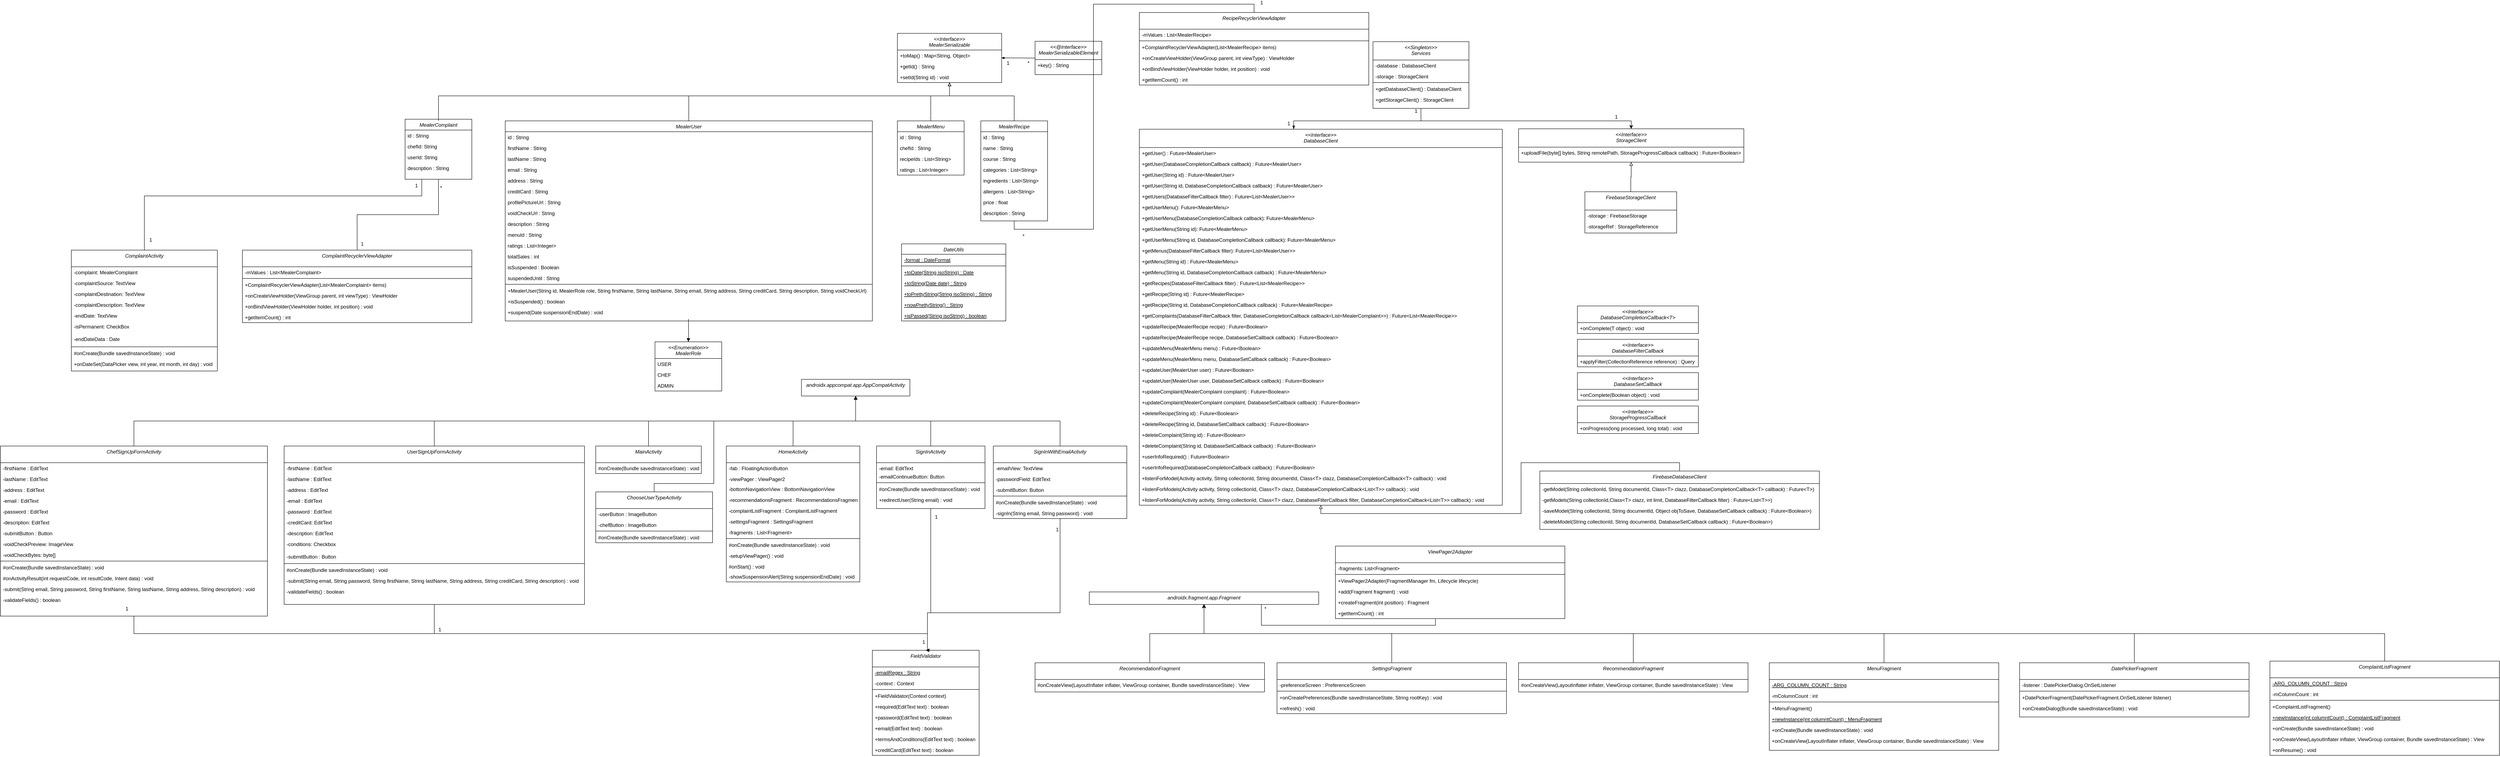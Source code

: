 <mxfile version="20.5.1" type="device"><diagram id="C5RBs43oDa-KdzZeNtuy" name="Page-1"><mxGraphModel dx="4058" dy="2029" grid="1" gridSize="10" guides="1" tooltips="1" connect="1" arrows="1" fold="1" page="1" pageScale="1" pageWidth="827" pageHeight="1169" math="0" shadow="0"><root><mxCell id="WIyWlLk6GJQsqaUBKTNV-0"/><mxCell id="WIyWlLk6GJQsqaUBKTNV-1" parent="WIyWlLk6GJQsqaUBKTNV-0"/><mxCell id="5zP33pu00t5zR9UfVdgJ-43" style="edgeStyle=orthogonalEdgeStyle;rounded=0;orthogonalLoop=1;jettySize=auto;html=1;exitX=0.5;exitY=0;exitDx=0;exitDy=0;entryX=0.5;entryY=1;entryDx=0;entryDy=0;endArrow=block;endFill=0;strokeWidth=1;" parent="WIyWlLk6GJQsqaUBKTNV-1" source="5zP33pu00t5zR9UfVdgJ-0" target="5zP33pu00t5zR9UfVdgJ-36" edge="1"><mxGeometry relative="1" as="geometry"><Array as="points"><mxPoint x="160" y="160"/><mxPoint x="480" y="160"/></Array></mxGeometry></mxCell><mxCell id="5zP33pu00t5zR9UfVdgJ-86" style="edgeStyle=orthogonalEdgeStyle;rounded=0;orthogonalLoop=1;jettySize=auto;html=1;exitX=0.499;exitY=1.12;exitDx=0;exitDy=0;entryX=0.5;entryY=0;entryDx=0;entryDy=0;strokeWidth=1;startArrow=none;startFill=0;endArrow=block;endFill=1;exitPerimeter=0;" parent="WIyWlLk6GJQsqaUBKTNV-1" target="5zP33pu00t5zR9UfVdgJ-75" edge="1"><mxGeometry relative="1" as="geometry"><mxPoint x="-190.88" y="695.12" as="sourcePoint"/></mxGeometry></mxCell><mxCell id="5zP33pu00t5zR9UfVdgJ-0" value="MealerUser" style="swimlane;fontStyle=2;align=center;verticalAlign=top;childLayout=stackLayout;horizontal=1;startSize=26;horizontalStack=0;resizeParent=1;resizeLast=0;collapsible=1;marginBottom=0;rounded=0;shadow=0;strokeWidth=1;" parent="WIyWlLk6GJQsqaUBKTNV-1" vertex="1"><mxGeometry x="-630" y="220" width="880" height="480" as="geometry"><mxRectangle x="230" y="140" width="160" height="26" as="alternateBounds"/></mxGeometry></mxCell><mxCell id="5zP33pu00t5zR9UfVdgJ-90" value="id : String" style="text;align=left;verticalAlign=top;spacingLeft=4;spacingRight=4;overflow=hidden;rotatable=0;points=[[0,0.5],[1,0.5]];portConstraint=eastwest;rounded=0;shadow=0;html=0;" parent="5zP33pu00t5zR9UfVdgJ-0" vertex="1"><mxGeometry y="26" width="880" height="26" as="geometry"/></mxCell><mxCell id="5zP33pu00t5zR9UfVdgJ-1" value="firstName : String" style="text;align=left;verticalAlign=top;spacingLeft=4;spacingRight=4;overflow=hidden;rotatable=0;points=[[0,0.5],[1,0.5]];portConstraint=eastwest;" parent="5zP33pu00t5zR9UfVdgJ-0" vertex="1"><mxGeometry y="52" width="880" height="26" as="geometry"/></mxCell><mxCell id="5zP33pu00t5zR9UfVdgJ-2" value="lastName : String" style="text;align=left;verticalAlign=top;spacingLeft=4;spacingRight=4;overflow=hidden;rotatable=0;points=[[0,0.5],[1,0.5]];portConstraint=eastwest;rounded=0;shadow=0;html=0;" parent="5zP33pu00t5zR9UfVdgJ-0" vertex="1"><mxGeometry y="78" width="880" height="26" as="geometry"/></mxCell><mxCell id="5zP33pu00t5zR9UfVdgJ-3" value="email : String" style="text;align=left;verticalAlign=top;spacingLeft=4;spacingRight=4;overflow=hidden;rotatable=0;points=[[0,0.5],[1,0.5]];portConstraint=eastwest;rounded=0;shadow=0;html=0;" parent="5zP33pu00t5zR9UfVdgJ-0" vertex="1"><mxGeometry y="104" width="880" height="26" as="geometry"/></mxCell><mxCell id="5zP33pu00t5zR9UfVdgJ-80" value="address : String" style="text;align=left;verticalAlign=top;spacingLeft=4;spacingRight=4;overflow=hidden;rotatable=0;points=[[0,0.5],[1,0.5]];portConstraint=eastwest;rounded=0;shadow=0;html=0;" parent="5zP33pu00t5zR9UfVdgJ-0" vertex="1"><mxGeometry y="130" width="880" height="26" as="geometry"/></mxCell><mxCell id="5zP33pu00t5zR9UfVdgJ-82" value="creditCard : String" style="text;align=left;verticalAlign=top;spacingLeft=4;spacingRight=4;overflow=hidden;rotatable=0;points=[[0,0.5],[1,0.5]];portConstraint=eastwest;rounded=0;shadow=0;html=0;" parent="5zP33pu00t5zR9UfVdgJ-0" vertex="1"><mxGeometry y="156" width="880" height="26" as="geometry"/></mxCell><mxCell id="5zP33pu00t5zR9UfVdgJ-77" value="profilePictureUrl : String" style="text;align=left;verticalAlign=top;spacingLeft=4;spacingRight=4;overflow=hidden;rotatable=0;points=[[0,0.5],[1,0.5]];portConstraint=eastwest;rounded=0;shadow=0;html=0;" parent="5zP33pu00t5zR9UfVdgJ-0" vertex="1"><mxGeometry y="182" width="880" height="26" as="geometry"/></mxCell><mxCell id="5zP33pu00t5zR9UfVdgJ-79" value="voidCheckUrl : String" style="text;align=left;verticalAlign=top;spacingLeft=4;spacingRight=4;overflow=hidden;rotatable=0;points=[[0,0.5],[1,0.5]];portConstraint=eastwest;rounded=0;shadow=0;html=0;" parent="5zP33pu00t5zR9UfVdgJ-0" vertex="1"><mxGeometry y="208" width="880" height="26" as="geometry"/></mxCell><mxCell id="5zP33pu00t5zR9UfVdgJ-81" value="description : String" style="text;align=left;verticalAlign=top;spacingLeft=4;spacingRight=4;overflow=hidden;rotatable=0;points=[[0,0.5],[1,0.5]];portConstraint=eastwest;rounded=0;shadow=0;html=0;" parent="5zP33pu00t5zR9UfVdgJ-0" vertex="1"><mxGeometry y="234" width="880" height="26" as="geometry"/></mxCell><mxCell id="5zP33pu00t5zR9UfVdgJ-83" value="menuId : String" style="text;align=left;verticalAlign=top;spacingLeft=4;spacingRight=4;overflow=hidden;rotatable=0;points=[[0,0.5],[1,0.5]];portConstraint=eastwest;rounded=0;shadow=0;html=0;" parent="5zP33pu00t5zR9UfVdgJ-0" vertex="1"><mxGeometry y="260" width="880" height="26" as="geometry"/></mxCell><mxCell id="5zP33pu00t5zR9UfVdgJ-84" value="ratings : List&lt;Integer&gt;" style="text;align=left;verticalAlign=top;spacingLeft=4;spacingRight=4;overflow=hidden;rotatable=0;points=[[0,0.5],[1,0.5]];portConstraint=eastwest;rounded=0;shadow=0;html=0;" parent="5zP33pu00t5zR9UfVdgJ-0" vertex="1"><mxGeometry y="286" width="880" height="26" as="geometry"/></mxCell><mxCell id="5zP33pu00t5zR9UfVdgJ-85" value="totalSales : int" style="text;align=left;verticalAlign=top;spacingLeft=4;spacingRight=4;overflow=hidden;rotatable=0;points=[[0,0.5],[1,0.5]];portConstraint=eastwest;rounded=0;shadow=0;html=0;" parent="5zP33pu00t5zR9UfVdgJ-0" vertex="1"><mxGeometry y="312" width="880" height="26" as="geometry"/></mxCell><mxCell id="VxZ0go5JtCby1r4pPslU-32" value="isSuspended : Boolean" style="text;align=left;verticalAlign=top;spacingLeft=4;spacingRight=4;overflow=hidden;rotatable=0;points=[[0,0.5],[1,0.5]];portConstraint=eastwest;rounded=0;shadow=0;html=0;" parent="5zP33pu00t5zR9UfVdgJ-0" vertex="1"><mxGeometry y="338" width="880" height="26" as="geometry"/></mxCell><mxCell id="VxZ0go5JtCby1r4pPslU-33" value="suspendedUntil : String" style="text;align=left;verticalAlign=top;spacingLeft=4;spacingRight=4;overflow=hidden;rotatable=0;points=[[0,0.5],[1,0.5]];portConstraint=eastwest;rounded=0;shadow=0;html=0;" parent="5zP33pu00t5zR9UfVdgJ-0" vertex="1"><mxGeometry y="364" width="880" height="26" as="geometry"/></mxCell><mxCell id="VxZ0go5JtCby1r4pPslU-24" value="" style="line;html=1;strokeWidth=1;align=left;verticalAlign=middle;spacingTop=-1;spacingLeft=3;spacingRight=3;rotatable=0;labelPosition=right;points=[];portConstraint=eastwest;" parent="5zP33pu00t5zR9UfVdgJ-0" vertex="1"><mxGeometry y="390" width="880" height="4" as="geometry"/></mxCell><mxCell id="VxZ0go5JtCby1r4pPslU-34" value="+MealerUser(String id, MealerRole role, String firstName, String lastName, String email, String address, String creditCard, String description, String voidCheckUrl)" style="text;align=left;verticalAlign=top;spacingLeft=4;spacingRight=4;overflow=hidden;rotatable=0;points=[[0,0.5],[1,0.5]];portConstraint=eastwest;rounded=0;shadow=0;html=0;" parent="5zP33pu00t5zR9UfVdgJ-0" vertex="1"><mxGeometry y="394" width="880" height="26" as="geometry"/></mxCell><mxCell id="VxZ0go5JtCby1r4pPslU-35" value="+isSuspended() : boolean" style="text;align=left;verticalAlign=top;spacingLeft=4;spacingRight=4;overflow=hidden;rotatable=0;points=[[0,0.5],[1,0.5]];portConstraint=eastwest;rounded=0;shadow=0;html=0;" parent="5zP33pu00t5zR9UfVdgJ-0" vertex="1"><mxGeometry y="420" width="880" height="26" as="geometry"/></mxCell><mxCell id="VxZ0go5JtCby1r4pPslU-36" value="+suspend(Date suspensionEndDate) : void" style="text;align=left;verticalAlign=top;spacingLeft=4;spacingRight=4;overflow=hidden;rotatable=0;points=[[0,0.5],[1,0.5]];portConstraint=eastwest;rounded=0;shadow=0;html=0;" parent="5zP33pu00t5zR9UfVdgJ-0" vertex="1"><mxGeometry y="446" width="880" height="26" as="geometry"/></mxCell><mxCell id="5zP33pu00t5zR9UfVdgJ-44" style="edgeStyle=orthogonalEdgeStyle;rounded=0;orthogonalLoop=1;jettySize=auto;html=1;exitX=0.5;exitY=0;exitDx=0;exitDy=0;entryX=0.5;entryY=1;entryDx=0;entryDy=0;strokeWidth=1;endArrow=block;endFill=0;" parent="WIyWlLk6GJQsqaUBKTNV-1" source="5zP33pu00t5zR9UfVdgJ-7" target="5zP33pu00t5zR9UfVdgJ-36" edge="1"><mxGeometry relative="1" as="geometry"><Array as="points"><mxPoint x="380" y="160"/><mxPoint x="480" y="160"/></Array></mxGeometry></mxCell><mxCell id="5zP33pu00t5zR9UfVdgJ-7" value="MealerMenu" style="swimlane;fontStyle=2;align=center;verticalAlign=top;childLayout=stackLayout;horizontal=1;startSize=26;horizontalStack=0;resizeParent=1;resizeLast=0;collapsible=1;marginBottom=0;rounded=0;shadow=0;strokeWidth=1;" parent="WIyWlLk6GJQsqaUBKTNV-1" vertex="1"><mxGeometry x="310" y="220" width="160" height="130" as="geometry"><mxRectangle x="230" y="140" width="160" height="26" as="alternateBounds"/></mxGeometry></mxCell><mxCell id="5zP33pu00t5zR9UfVdgJ-8" value="id : String" style="text;align=left;verticalAlign=top;spacingLeft=4;spacingRight=4;overflow=hidden;rotatable=0;points=[[0,0.5],[1,0.5]];portConstraint=eastwest;" parent="5zP33pu00t5zR9UfVdgJ-7" vertex="1"><mxGeometry y="26" width="160" height="26" as="geometry"/></mxCell><mxCell id="5zP33pu00t5zR9UfVdgJ-9" value="chefId : String" style="text;align=left;verticalAlign=top;spacingLeft=4;spacingRight=4;overflow=hidden;rotatable=0;points=[[0,0.5],[1,0.5]];portConstraint=eastwest;rounded=0;shadow=0;html=0;" parent="5zP33pu00t5zR9UfVdgJ-7" vertex="1"><mxGeometry y="52" width="160" height="26" as="geometry"/></mxCell><mxCell id="5zP33pu00t5zR9UfVdgJ-10" value="recipeIds : List&lt;String&gt;" style="text;align=left;verticalAlign=top;spacingLeft=4;spacingRight=4;overflow=hidden;rotatable=0;points=[[0,0.5],[1,0.5]];portConstraint=eastwest;rounded=0;shadow=0;html=0;" parent="5zP33pu00t5zR9UfVdgJ-7" vertex="1"><mxGeometry y="78" width="160" height="26" as="geometry"/></mxCell><mxCell id="5zP33pu00t5zR9UfVdgJ-91" value="ratings : List&lt;Integer&gt;" style="text;align=left;verticalAlign=top;spacingLeft=4;spacingRight=4;overflow=hidden;rotatable=0;points=[[0,0.5],[1,0.5]];portConstraint=eastwest;rounded=0;shadow=0;html=0;" parent="5zP33pu00t5zR9UfVdgJ-7" vertex="1"><mxGeometry y="104" width="160" height="26" as="geometry"/></mxCell><mxCell id="5zP33pu00t5zR9UfVdgJ-45" style="edgeStyle=orthogonalEdgeStyle;rounded=0;orthogonalLoop=1;jettySize=auto;html=1;exitX=0.5;exitY=0;exitDx=0;exitDy=0;entryX=0.5;entryY=1;entryDx=0;entryDy=0;strokeWidth=1;endArrow=block;endFill=0;" parent="WIyWlLk6GJQsqaUBKTNV-1" source="5zP33pu00t5zR9UfVdgJ-14" target="5zP33pu00t5zR9UfVdgJ-36" edge="1"><mxGeometry relative="1" as="geometry"><Array as="points"><mxPoint x="580" y="160"/><mxPoint x="480" y="160"/></Array></mxGeometry></mxCell><mxCell id="5zP33pu00t5zR9UfVdgJ-14" value="MealerRecipe" style="swimlane;fontStyle=2;align=center;verticalAlign=top;childLayout=stackLayout;horizontal=1;startSize=26;horizontalStack=0;resizeParent=1;resizeLast=0;collapsible=1;marginBottom=0;rounded=0;shadow=0;strokeWidth=1;" parent="WIyWlLk6GJQsqaUBKTNV-1" vertex="1"><mxGeometry x="510" y="220" width="160" height="240" as="geometry"><mxRectangle x="230" y="140" width="160" height="26" as="alternateBounds"/></mxGeometry></mxCell><mxCell id="5zP33pu00t5zR9UfVdgJ-15" value="id : String" style="text;align=left;verticalAlign=top;spacingLeft=4;spacingRight=4;overflow=hidden;rotatable=0;points=[[0,0.5],[1,0.5]];portConstraint=eastwest;" parent="5zP33pu00t5zR9UfVdgJ-14" vertex="1"><mxGeometry y="26" width="160" height="26" as="geometry"/></mxCell><mxCell id="5zP33pu00t5zR9UfVdgJ-16" value="name : String" style="text;align=left;verticalAlign=top;spacingLeft=4;spacingRight=4;overflow=hidden;rotatable=0;points=[[0,0.5],[1,0.5]];portConstraint=eastwest;rounded=0;shadow=0;html=0;" parent="5zP33pu00t5zR9UfVdgJ-14" vertex="1"><mxGeometry y="52" width="160" height="26" as="geometry"/></mxCell><mxCell id="VxZ0go5JtCby1r4pPslU-28" value="course : String" style="text;align=left;verticalAlign=top;spacingLeft=4;spacingRight=4;overflow=hidden;rotatable=0;points=[[0,0.5],[1,0.5]];portConstraint=eastwest;rounded=0;shadow=0;html=0;" parent="5zP33pu00t5zR9UfVdgJ-14" vertex="1"><mxGeometry y="78" width="160" height="26" as="geometry"/></mxCell><mxCell id="5zP33pu00t5zR9UfVdgJ-17" value="categories : List&lt;String&gt;" style="text;align=left;verticalAlign=top;spacingLeft=4;spacingRight=4;overflow=hidden;rotatable=0;points=[[0,0.5],[1,0.5]];portConstraint=eastwest;rounded=0;shadow=0;html=0;" parent="5zP33pu00t5zR9UfVdgJ-14" vertex="1"><mxGeometry y="104" width="160" height="26" as="geometry"/></mxCell><mxCell id="5zP33pu00t5zR9UfVdgJ-177" value="ingredients : List&lt;String&gt;" style="text;align=left;verticalAlign=top;spacingLeft=4;spacingRight=4;overflow=hidden;rotatable=0;points=[[0,0.5],[1,0.5]];portConstraint=eastwest;rounded=0;shadow=0;html=0;" parent="5zP33pu00t5zR9UfVdgJ-14" vertex="1"><mxGeometry y="130" width="160" height="26" as="geometry"/></mxCell><mxCell id="5zP33pu00t5zR9UfVdgJ-178" value="allergens : List&lt;String&gt;" style="text;align=left;verticalAlign=top;spacingLeft=4;spacingRight=4;overflow=hidden;rotatable=0;points=[[0,0.5],[1,0.5]];portConstraint=eastwest;rounded=0;shadow=0;html=0;" parent="5zP33pu00t5zR9UfVdgJ-14" vertex="1"><mxGeometry y="156" width="160" height="26" as="geometry"/></mxCell><mxCell id="5zP33pu00t5zR9UfVdgJ-179" value="price : float" style="text;align=left;verticalAlign=top;spacingLeft=4;spacingRight=4;overflow=hidden;rotatable=0;points=[[0,0.5],[1,0.5]];portConstraint=eastwest;rounded=0;shadow=0;html=0;" parent="5zP33pu00t5zR9UfVdgJ-14" vertex="1"><mxGeometry y="182" width="160" height="26" as="geometry"/></mxCell><mxCell id="5zP33pu00t5zR9UfVdgJ-180" value="description : String" style="text;align=left;verticalAlign=top;spacingLeft=4;spacingRight=4;overflow=hidden;rotatable=0;points=[[0,0.5],[1,0.5]];portConstraint=eastwest;rounded=0;shadow=0;html=0;" parent="5zP33pu00t5zR9UfVdgJ-14" vertex="1"><mxGeometry y="208" width="160" height="26" as="geometry"/></mxCell><mxCell id="5zP33pu00t5zR9UfVdgJ-28" value="&lt;&lt;@Interface&gt;&gt;&#10;MealerSerializableElement" style="swimlane;fontStyle=2;align=center;verticalAlign=top;childLayout=stackLayout;horizontal=1;startSize=44;horizontalStack=0;resizeParent=1;resizeLast=0;collapsible=1;marginBottom=0;rounded=0;shadow=0;strokeWidth=1;" parent="WIyWlLk6GJQsqaUBKTNV-1" vertex="1"><mxGeometry x="640" y="29" width="160" height="80" as="geometry"><mxRectangle x="230" y="140" width="160" height="26" as="alternateBounds"/></mxGeometry></mxCell><mxCell id="5zP33pu00t5zR9UfVdgJ-29" value="+key() : String" style="text;align=left;verticalAlign=top;spacingLeft=4;spacingRight=4;overflow=hidden;rotatable=0;points=[[0,0.5],[1,0.5]];portConstraint=eastwest;" parent="5zP33pu00t5zR9UfVdgJ-28" vertex="1"><mxGeometry y="44" width="160" height="26" as="geometry"/></mxCell><mxCell id="5zP33pu00t5zR9UfVdgJ-49" style="edgeStyle=orthogonalEdgeStyle;rounded=0;orthogonalLoop=1;jettySize=auto;html=1;exitX=1;exitY=0.5;exitDx=0;exitDy=0;entryX=-0.002;entryY=-0.139;entryDx=0;entryDy=0;entryPerimeter=0;strokeWidth=1;endArrow=none;endFill=0;startArrow=diamondThin;startFill=1;" parent="WIyWlLk6GJQsqaUBKTNV-1" source="5zP33pu00t5zR9UfVdgJ-36" target="5zP33pu00t5zR9UfVdgJ-29" edge="1"><mxGeometry relative="1" as="geometry"/></mxCell><mxCell id="5zP33pu00t5zR9UfVdgJ-36" value="&lt;&lt;Interface&gt;&gt;&#10;MealerSerializable" style="swimlane;fontStyle=2;align=center;verticalAlign=top;childLayout=stackLayout;horizontal=1;startSize=40;horizontalStack=0;resizeParent=1;resizeLast=0;collapsible=1;marginBottom=0;rounded=0;shadow=0;strokeWidth=1;" parent="WIyWlLk6GJQsqaUBKTNV-1" vertex="1"><mxGeometry x="310" y="10" width="250" height="118" as="geometry"><mxRectangle x="230" y="140" width="160" height="26" as="alternateBounds"/></mxGeometry></mxCell><mxCell id="DeYhViPgDiqe6afMR7nt-0" value="+toMap() : Map&lt;String, Object&gt;" style="text;align=left;verticalAlign=top;spacingLeft=4;spacingRight=4;overflow=hidden;rotatable=0;points=[[0,0.5],[1,0.5]];portConstraint=eastwest;rounded=0;shadow=0;html=0;fontStyle=0" parent="5zP33pu00t5zR9UfVdgJ-36" vertex="1"><mxGeometry y="40" width="250" height="26" as="geometry"/></mxCell><mxCell id="VxZ0go5JtCby1r4pPslU-37" value="+getId() : String" style="text;align=left;verticalAlign=top;spacingLeft=4;spacingRight=4;overflow=hidden;rotatable=0;points=[[0,0.5],[1,0.5]];portConstraint=eastwest;rounded=0;shadow=0;html=0;" parent="5zP33pu00t5zR9UfVdgJ-36" vertex="1"><mxGeometry y="66" width="250" height="26" as="geometry"/></mxCell><mxCell id="VxZ0go5JtCby1r4pPslU-38" value="+setId(String id) : void" style="text;align=left;verticalAlign=top;spacingLeft=4;spacingRight=4;overflow=hidden;rotatable=0;points=[[0,0.5],[1,0.5]];portConstraint=eastwest;rounded=0;shadow=0;html=0;" parent="5zP33pu00t5zR9UfVdgJ-36" vertex="1"><mxGeometry y="92" width="250" height="26" as="geometry"/></mxCell><mxCell id="5zP33pu00t5zR9UfVdgJ-50" value="1" style="resizable=0;align=left;verticalAlign=bottom;labelBackgroundColor=none;fontSize=12;" parent="WIyWlLk6GJQsqaUBKTNV-1" connectable="0" vertex="1"><mxGeometry x="570" y="90.001" as="geometry"/></mxCell><mxCell id="5zP33pu00t5zR9UfVdgJ-51" value="*" style="resizable=0;align=left;verticalAlign=bottom;labelBackgroundColor=none;fontSize=12;" parent="WIyWlLk6GJQsqaUBKTNV-1" connectable="0" vertex="1"><mxGeometry x="620" y="90.001" as="geometry"/></mxCell><mxCell id="5zP33pu00t5zR9UfVdgJ-75" value="&lt;&lt;Enumeration&gt;&gt;&#10;MealerRole" style="swimlane;fontStyle=2;align=center;verticalAlign=top;childLayout=stackLayout;horizontal=1;startSize=40;horizontalStack=0;resizeParent=1;resizeLast=0;collapsible=1;marginBottom=0;rounded=0;shadow=0;strokeWidth=1;" parent="WIyWlLk6GJQsqaUBKTNV-1" vertex="1"><mxGeometry x="-271" y="750" width="160" height="118" as="geometry"><mxRectangle x="230" y="140" width="160" height="26" as="alternateBounds"/></mxGeometry></mxCell><mxCell id="VxZ0go5JtCby1r4pPslU-29" value="USER " style="text;align=left;verticalAlign=top;spacingLeft=4;spacingRight=4;overflow=hidden;rotatable=0;points=[[0,0.5],[1,0.5]];portConstraint=eastwest;rounded=0;shadow=0;html=0;" parent="5zP33pu00t5zR9UfVdgJ-75" vertex="1"><mxGeometry y="40" width="160" height="26" as="geometry"/></mxCell><mxCell id="VxZ0go5JtCby1r4pPslU-30" value="CHEF" style="text;align=left;verticalAlign=top;spacingLeft=4;spacingRight=4;overflow=hidden;rotatable=0;points=[[0,0.5],[1,0.5]];portConstraint=eastwest;rounded=0;shadow=0;html=0;" parent="5zP33pu00t5zR9UfVdgJ-75" vertex="1"><mxGeometry y="66" width="160" height="26" as="geometry"/></mxCell><mxCell id="VxZ0go5JtCby1r4pPslU-31" value="ADMIN" style="text;align=left;verticalAlign=top;spacingLeft=4;spacingRight=4;overflow=hidden;rotatable=0;points=[[0,0.5],[1,0.5]];portConstraint=eastwest;rounded=0;shadow=0;html=0;" parent="5zP33pu00t5zR9UfVdgJ-75" vertex="1"><mxGeometry y="92" width="160" height="26" as="geometry"/></mxCell><mxCell id="5zP33pu00t5zR9UfVdgJ-87" value="" style="resizable=0;align=left;verticalAlign=bottom;labelBackgroundColor=none;fontSize=12;" parent="WIyWlLk6GJQsqaUBKTNV-1" connectable="0" vertex="1"><mxGeometry x="750" y="230.001" as="geometry"><mxPoint x="-408" y="406" as="offset"/></mxGeometry></mxCell><mxCell id="5zP33pu00t5zR9UfVdgJ-88" value="" style="resizable=0;align=left;verticalAlign=bottom;labelBackgroundColor=none;fontSize=12;" parent="WIyWlLk6GJQsqaUBKTNV-1" connectable="0" vertex="1"><mxGeometry x="760" y="250.001" as="geometry"><mxPoint x="-408" y="406" as="offset"/></mxGeometry></mxCell><mxCell id="5zP33pu00t5zR9UfVdgJ-207" style="edgeStyle=orthogonalEdgeStyle;rounded=0;orthogonalLoop=1;jettySize=auto;html=1;exitX=0.5;exitY=1;exitDx=0;exitDy=0;strokeWidth=1;startArrow=none;startFill=0;endArrow=blockThin;endFill=1;" parent="WIyWlLk6GJQsqaUBKTNV-1" source="5zP33pu00t5zR9UfVdgJ-93" target="5zP33pu00t5zR9UfVdgJ-101" edge="1"><mxGeometry relative="1" as="geometry"><Array as="points"><mxPoint x="1565" y="220"/><mxPoint x="1260" y="220"/></Array></mxGeometry></mxCell><mxCell id="Vh4KuU2D8K9tNTLHvOJl-12" style="edgeStyle=orthogonalEdgeStyle;rounded=0;orthogonalLoop=1;jettySize=auto;html=1;exitX=0.5;exitY=1;exitDx=0;exitDy=0;" edge="1" parent="WIyWlLk6GJQsqaUBKTNV-1" source="5zP33pu00t5zR9UfVdgJ-93" target="5zP33pu00t5zR9UfVdgJ-134"><mxGeometry relative="1" as="geometry"><Array as="points"><mxPoint x="1565" y="220"/><mxPoint x="2069" y="220"/></Array></mxGeometry></mxCell><mxCell id="5zP33pu00t5zR9UfVdgJ-93" value="&lt;&lt;Singleton&gt;&gt;&#10;Services" style="swimlane;fontStyle=2;align=center;verticalAlign=top;childLayout=stackLayout;horizontal=1;startSize=44;horizontalStack=0;resizeParent=1;resizeLast=0;collapsible=1;marginBottom=0;rounded=0;shadow=0;strokeWidth=1;" parent="WIyWlLk6GJQsqaUBKTNV-1" vertex="1"><mxGeometry x="1450" y="30" width="230" height="160" as="geometry"><mxRectangle x="230" y="140" width="160" height="26" as="alternateBounds"/></mxGeometry></mxCell><mxCell id="5zP33pu00t5zR9UfVdgJ-98" value="-database : DatabaseClient" style="text;align=left;verticalAlign=top;spacingLeft=4;spacingRight=4;overflow=hidden;rotatable=0;points=[[0,0.5],[1,0.5]];portConstraint=eastwest;" parent="5zP33pu00t5zR9UfVdgJ-93" vertex="1"><mxGeometry y="44" width="230" height="26" as="geometry"/></mxCell><mxCell id="5zP33pu00t5zR9UfVdgJ-99" value="-storage : StorageClient" style="text;align=left;verticalAlign=top;spacingLeft=4;spacingRight=4;overflow=hidden;rotatable=0;points=[[0,0.5],[1,0.5]];portConstraint=eastwest;" parent="5zP33pu00t5zR9UfVdgJ-93" vertex="1"><mxGeometry y="70" width="230" height="26" as="geometry"/></mxCell><mxCell id="5zP33pu00t5zR9UfVdgJ-95" value="" style="line;html=1;strokeWidth=1;align=left;verticalAlign=middle;spacingTop=-1;spacingLeft=3;spacingRight=3;rotatable=0;labelPosition=right;points=[];portConstraint=eastwest;" parent="5zP33pu00t5zR9UfVdgJ-93" vertex="1"><mxGeometry y="96" width="230" height="4" as="geometry"/></mxCell><mxCell id="5zP33pu00t5zR9UfVdgJ-97" value="+getDatabaseClient() : DatabaseClient" style="text;align=left;verticalAlign=top;spacingLeft=4;spacingRight=4;overflow=hidden;rotatable=0;points=[[0,0.5],[1,0.5]];portConstraint=eastwest;" parent="5zP33pu00t5zR9UfVdgJ-93" vertex="1"><mxGeometry y="100" width="230" height="26" as="geometry"/></mxCell><mxCell id="5zP33pu00t5zR9UfVdgJ-96" value="+getStorageClient() : StorageClient" style="text;align=left;verticalAlign=top;spacingLeft=4;spacingRight=4;overflow=hidden;rotatable=0;points=[[0,0.5],[1,0.5]];portConstraint=eastwest;" parent="5zP33pu00t5zR9UfVdgJ-93" vertex="1"><mxGeometry y="126" width="230" height="26" as="geometry"/></mxCell><mxCell id="5zP33pu00t5zR9UfVdgJ-101" value="&lt;&lt;Interface&gt;&gt;&#10;DatabaseClient" style="swimlane;fontStyle=2;align=center;verticalAlign=top;childLayout=stackLayout;horizontal=1;startSize=44;horizontalStack=0;resizeParent=1;resizeLast=0;collapsible=1;marginBottom=0;rounded=0;shadow=0;strokeWidth=1;" parent="WIyWlLk6GJQsqaUBKTNV-1" vertex="1"><mxGeometry x="890" y="240" width="870" height="902" as="geometry"><mxRectangle x="230" y="140" width="160" height="26" as="alternateBounds"/></mxGeometry></mxCell><mxCell id="5zP33pu00t5zR9UfVdgJ-105" value="+getUser() : Future&lt;MealerUser&gt;" style="text;align=left;verticalAlign=top;spacingLeft=4;spacingRight=4;overflow=hidden;rotatable=0;points=[[0,0.5],[1,0.5]];portConstraint=eastwest;" parent="5zP33pu00t5zR9UfVdgJ-101" vertex="1"><mxGeometry y="44" width="870" height="26" as="geometry"/></mxCell><mxCell id="5zP33pu00t5zR9UfVdgJ-174" value="+getUser(DatabaseCompletionCallback callback) : Future&lt;MealerUser&gt;" style="text;align=left;verticalAlign=top;spacingLeft=4;spacingRight=4;overflow=hidden;rotatable=0;points=[[0,0.5],[1,0.5]];portConstraint=eastwest;" parent="5zP33pu00t5zR9UfVdgJ-101" vertex="1"><mxGeometry y="70" width="870" height="26" as="geometry"/></mxCell><mxCell id="5zP33pu00t5zR9UfVdgJ-175" value="+getUser(String id) : Future&lt;MealerUser&gt;" style="text;align=left;verticalAlign=top;spacingLeft=4;spacingRight=4;overflow=hidden;rotatable=0;points=[[0,0.5],[1,0.5]];portConstraint=eastwest;" parent="5zP33pu00t5zR9UfVdgJ-101" vertex="1"><mxGeometry y="96" width="870" height="26" as="geometry"/></mxCell><mxCell id="5zP33pu00t5zR9UfVdgJ-176" value="+getUser(String id, DatabaseCompletionCallback callback) : Future&lt;MealerUser&gt;" style="text;align=left;verticalAlign=top;spacingLeft=4;spacingRight=4;overflow=hidden;rotatable=0;points=[[0,0.5],[1,0.5]];portConstraint=eastwest;" parent="5zP33pu00t5zR9UfVdgJ-101" vertex="1"><mxGeometry y="122" width="870" height="26" as="geometry"/></mxCell><mxCell id="5zP33pu00t5zR9UfVdgJ-106" value="+getUsers(DatabaseFilterCallback filter) : Future&lt;List&lt;MealerUser&gt;&gt;" style="text;align=left;verticalAlign=top;spacingLeft=4;spacingRight=4;overflow=hidden;rotatable=0;points=[[0,0.5],[1,0.5]];portConstraint=eastwest;" parent="5zP33pu00t5zR9UfVdgJ-101" vertex="1"><mxGeometry y="148" width="870" height="26" as="geometry"/></mxCell><mxCell id="5zP33pu00t5zR9UfVdgJ-107" value="+getUserMenu(): Future&lt;MealerMenu&gt;" style="text;align=left;verticalAlign=top;spacingLeft=4;spacingRight=4;overflow=hidden;rotatable=0;points=[[0,0.5],[1,0.5]];portConstraint=eastwest;" parent="5zP33pu00t5zR9UfVdgJ-101" vertex="1"><mxGeometry y="174" width="870" height="26" as="geometry"/></mxCell><mxCell id="5zP33pu00t5zR9UfVdgJ-186" value="+getUserMenu(DatabaseCompletionCallback callback): Future&lt;MealerMenu&gt;" style="text;align=left;verticalAlign=top;spacingLeft=4;spacingRight=4;overflow=hidden;rotatable=0;points=[[0,0.5],[1,0.5]];portConstraint=eastwest;" parent="5zP33pu00t5zR9UfVdgJ-101" vertex="1"><mxGeometry y="200" width="870" height="26" as="geometry"/></mxCell><mxCell id="5zP33pu00t5zR9UfVdgJ-187" value="+getUserMenu(String id): Future&lt;MealerMenu&gt;" style="text;align=left;verticalAlign=top;spacingLeft=4;spacingRight=4;overflow=hidden;rotatable=0;points=[[0,0.5],[1,0.5]];portConstraint=eastwest;" parent="5zP33pu00t5zR9UfVdgJ-101" vertex="1"><mxGeometry y="226" width="870" height="26" as="geometry"/></mxCell><mxCell id="5zP33pu00t5zR9UfVdgJ-188" value="+getUserMenu(String id, DatabaseCompletionCallback callback): Future&lt;MealerMenu&gt;" style="text;align=left;verticalAlign=top;spacingLeft=4;spacingRight=4;overflow=hidden;rotatable=0;points=[[0,0.5],[1,0.5]];portConstraint=eastwest;" parent="5zP33pu00t5zR9UfVdgJ-101" vertex="1"><mxGeometry y="252" width="870" height="26" as="geometry"/></mxCell><mxCell id="5zP33pu00t5zR9UfVdgJ-109" value="+getMenus(DatabaseFilterCallback filter): Future&lt;List&lt;MealerUser&gt;&gt;" style="text;align=left;verticalAlign=top;spacingLeft=4;spacingRight=4;overflow=hidden;rotatable=0;points=[[0,0.5],[1,0.5]];portConstraint=eastwest;" parent="5zP33pu00t5zR9UfVdgJ-101" vertex="1"><mxGeometry y="278" width="870" height="26" as="geometry"/></mxCell><mxCell id="5zP33pu00t5zR9UfVdgJ-110" value="+getMenu(String id) : Future&lt;MealerMenu&gt;" style="text;align=left;verticalAlign=top;spacingLeft=4;spacingRight=4;overflow=hidden;rotatable=0;points=[[0,0.5],[1,0.5]];portConstraint=eastwest;" parent="5zP33pu00t5zR9UfVdgJ-101" vertex="1"><mxGeometry y="304" width="870" height="26" as="geometry"/></mxCell><mxCell id="5zP33pu00t5zR9UfVdgJ-189" value="+getMenu(String id, DatabaseCompletionCallback callback) : Future&lt;MealerMenu&gt;" style="text;align=left;verticalAlign=top;spacingLeft=4;spacingRight=4;overflow=hidden;rotatable=0;points=[[0,0.5],[1,0.5]];portConstraint=eastwest;" parent="5zP33pu00t5zR9UfVdgJ-101" vertex="1"><mxGeometry y="330" width="870" height="26" as="geometry"/></mxCell><mxCell id="5zP33pu00t5zR9UfVdgJ-111" value="+getRecipes(DatabaseFilterCallback filter) : Future&lt;List&lt;MealerRecipe&gt;&gt;" style="text;align=left;verticalAlign=top;spacingLeft=4;spacingRight=4;overflow=hidden;rotatable=0;points=[[0,0.5],[1,0.5]];portConstraint=eastwest;" parent="5zP33pu00t5zR9UfVdgJ-101" vertex="1"><mxGeometry y="356" width="870" height="26" as="geometry"/></mxCell><mxCell id="5zP33pu00t5zR9UfVdgJ-190" value="+getRecipe(String id) : Future&lt;MealerRecipe&gt;" style="text;align=left;verticalAlign=top;spacingLeft=4;spacingRight=4;overflow=hidden;rotatable=0;points=[[0,0.5],[1,0.5]];portConstraint=eastwest;" parent="5zP33pu00t5zR9UfVdgJ-101" vertex="1"><mxGeometry y="382" width="870" height="26" as="geometry"/></mxCell><mxCell id="5zP33pu00t5zR9UfVdgJ-191" value="+getRecipe(String id, DatabaseCompletionCallback callback) : Future&lt;MealerRecipe&gt;" style="text;align=left;verticalAlign=top;spacingLeft=4;spacingRight=4;overflow=hidden;rotatable=0;points=[[0,0.5],[1,0.5]];portConstraint=eastwest;" parent="5zP33pu00t5zR9UfVdgJ-101" vertex="1"><mxGeometry y="408" width="870" height="26" as="geometry"/></mxCell><mxCell id="VxZ0go5JtCby1r4pPslU-39" value="+getComplaints(DatabaseFilterCallback filter, DatabaseCompletionCallback callback&lt;List&lt;MealerComplaint&gt;&gt;) : Future&lt;List&lt;MealerRecipe&gt;&gt;" style="text;align=left;verticalAlign=top;spacingLeft=4;spacingRight=4;overflow=hidden;rotatable=0;points=[[0,0.5],[1,0.5]];portConstraint=eastwest;" parent="5zP33pu00t5zR9UfVdgJ-101" vertex="1"><mxGeometry y="434" width="870" height="26" as="geometry"/></mxCell><mxCell id="5zP33pu00t5zR9UfVdgJ-112" value="+updateRecipe(MealerRecipe recipe) : Future&lt;Boolean&gt;" style="text;align=left;verticalAlign=top;spacingLeft=4;spacingRight=4;overflow=hidden;rotatable=0;points=[[0,0.5],[1,0.5]];portConstraint=eastwest;" parent="5zP33pu00t5zR9UfVdgJ-101" vertex="1"><mxGeometry y="460" width="870" height="26" as="geometry"/></mxCell><mxCell id="5zP33pu00t5zR9UfVdgJ-192" value="+updateRecipe(MealerRecipe recipe, DatabaseSetCallback callback) : Future&lt;Boolean&gt;" style="text;align=left;verticalAlign=top;spacingLeft=4;spacingRight=4;overflow=hidden;rotatable=0;points=[[0,0.5],[1,0.5]];portConstraint=eastwest;" parent="5zP33pu00t5zR9UfVdgJ-101" vertex="1"><mxGeometry y="486" width="870" height="26" as="geometry"/></mxCell><mxCell id="5zP33pu00t5zR9UfVdgJ-113" value="+updateMenu(MealerMenu menu) : Future&lt;Boolean&gt;" style="text;align=left;verticalAlign=top;spacingLeft=4;spacingRight=4;overflow=hidden;rotatable=0;points=[[0,0.5],[1,0.5]];portConstraint=eastwest;" parent="5zP33pu00t5zR9UfVdgJ-101" vertex="1"><mxGeometry y="512" width="870" height="26" as="geometry"/></mxCell><mxCell id="5zP33pu00t5zR9UfVdgJ-193" value="+updateMenu(MealerMenu menu, DatabaseSetCallback callback) : Future&lt;Boolean&gt;" style="text;align=left;verticalAlign=top;spacingLeft=4;spacingRight=4;overflow=hidden;rotatable=0;points=[[0,0.5],[1,0.5]];portConstraint=eastwest;" parent="5zP33pu00t5zR9UfVdgJ-101" vertex="1"><mxGeometry y="538" width="870" height="26" as="geometry"/></mxCell><mxCell id="5zP33pu00t5zR9UfVdgJ-114" value="+updateUser(MealerUser user) : Future&lt;Boolean&gt;" style="text;align=left;verticalAlign=top;spacingLeft=4;spacingRight=4;overflow=hidden;rotatable=0;points=[[0,0.5],[1,0.5]];portConstraint=eastwest;" parent="5zP33pu00t5zR9UfVdgJ-101" vertex="1"><mxGeometry y="564" width="870" height="26" as="geometry"/></mxCell><mxCell id="5zP33pu00t5zR9UfVdgJ-194" value="+updateUser(MealerUser user, DatabaseSetCallback callback) : Future&lt;Boolean&gt;" style="text;align=left;verticalAlign=top;spacingLeft=4;spacingRight=4;overflow=hidden;rotatable=0;points=[[0,0.5],[1,0.5]];portConstraint=eastwest;" parent="5zP33pu00t5zR9UfVdgJ-101" vertex="1"><mxGeometry y="590" width="870" height="26" as="geometry"/></mxCell><mxCell id="VxZ0go5JtCby1r4pPslU-45" value="+updateComplaint(MealerComplaint complaint) : Future&lt;Boolean&gt;" style="text;align=left;verticalAlign=top;spacingLeft=4;spacingRight=4;overflow=hidden;rotatable=0;points=[[0,0.5],[1,0.5]];portConstraint=eastwest;" parent="5zP33pu00t5zR9UfVdgJ-101" vertex="1"><mxGeometry y="616" width="870" height="26" as="geometry"/></mxCell><mxCell id="VxZ0go5JtCby1r4pPslU-46" value="+updateComplaint(MealerComplaint complaint, DatabaseSetCallback callback) : Future&lt;Boolean&gt;" style="text;align=left;verticalAlign=top;spacingLeft=4;spacingRight=4;overflow=hidden;rotatable=0;points=[[0,0.5],[1,0.5]];portConstraint=eastwest;" parent="5zP33pu00t5zR9UfVdgJ-101" vertex="1"><mxGeometry y="642" width="870" height="26" as="geometry"/></mxCell><mxCell id="5zP33pu00t5zR9UfVdgJ-115" value="+deleteRecipe(String id) : Future&lt;Boolean&gt;" style="text;align=left;verticalAlign=top;spacingLeft=4;spacingRight=4;overflow=hidden;rotatable=0;points=[[0,0.5],[1,0.5]];portConstraint=eastwest;" parent="5zP33pu00t5zR9UfVdgJ-101" vertex="1"><mxGeometry y="668" width="870" height="26" as="geometry"/></mxCell><mxCell id="5zP33pu00t5zR9UfVdgJ-195" value="+deleteRecipe(String id, DatabaseSetCallback callback) : Future&lt;Boolean&gt;" style="text;align=left;verticalAlign=top;spacingLeft=4;spacingRight=4;overflow=hidden;rotatable=0;points=[[0,0.5],[1,0.5]];portConstraint=eastwest;" parent="5zP33pu00t5zR9UfVdgJ-101" vertex="1"><mxGeometry y="694" width="870" height="26" as="geometry"/></mxCell><mxCell id="VxZ0go5JtCby1r4pPslU-40" value="+deleteComplaint(String id) : Future&lt;Boolean&gt;" style="text;align=left;verticalAlign=top;spacingLeft=4;spacingRight=4;overflow=hidden;rotatable=0;points=[[0,0.5],[1,0.5]];portConstraint=eastwest;" parent="5zP33pu00t5zR9UfVdgJ-101" vertex="1"><mxGeometry y="720" width="870" height="26" as="geometry"/></mxCell><mxCell id="VxZ0go5JtCby1r4pPslU-41" value="+deleteComplaint(String id, DatabaseSetCallback callback) : Future&lt;Boolean&gt;" style="text;align=left;verticalAlign=top;spacingLeft=4;spacingRight=4;overflow=hidden;rotatable=0;points=[[0,0.5],[1,0.5]];portConstraint=eastwest;" parent="5zP33pu00t5zR9UfVdgJ-101" vertex="1"><mxGeometry y="746" width="870" height="26" as="geometry"/></mxCell><mxCell id="5zP33pu00t5zR9UfVdgJ-116" value="+userInfoRequired() : Future&lt;Boolean&gt;" style="text;align=left;verticalAlign=top;spacingLeft=4;spacingRight=4;overflow=hidden;rotatable=0;points=[[0,0.5],[1,0.5]];portConstraint=eastwest;" parent="5zP33pu00t5zR9UfVdgJ-101" vertex="1"><mxGeometry y="772" width="870" height="26" as="geometry"/></mxCell><mxCell id="5zP33pu00t5zR9UfVdgJ-196" value="+userInfoRequired(DatabaseCompletionCallback callback) : Future&lt;Boolean&gt;" style="text;align=left;verticalAlign=top;spacingLeft=4;spacingRight=4;overflow=hidden;rotatable=0;points=[[0,0.5],[1,0.5]];portConstraint=eastwest;" parent="5zP33pu00t5zR9UfVdgJ-101" vertex="1"><mxGeometry y="798" width="870" height="26" as="geometry"/></mxCell><mxCell id="5zP33pu00t5zR9UfVdgJ-117" value="+listenForModel(Activity activity, String collectionId, String documentId, Class&lt;T&gt; clazz, DatabaseCompletionCallback&lt;T&gt; callback) : void" style="text;align=left;verticalAlign=top;spacingLeft=4;spacingRight=4;overflow=hidden;rotatable=0;points=[[0,0.5],[1,0.5]];portConstraint=eastwest;" parent="5zP33pu00t5zR9UfVdgJ-101" vertex="1"><mxGeometry y="824" width="870" height="26" as="geometry"/></mxCell><mxCell id="VxZ0go5JtCby1r4pPslU-44" value="+listenForModels(Activity activity, String collectionId, Class&lt;T&gt; clazz, DatabaseCompletionCallback&lt;List&lt;T&gt;&gt; callback) : void" style="text;align=left;verticalAlign=top;spacingLeft=4;spacingRight=4;overflow=hidden;rotatable=0;points=[[0,0.5],[1,0.5]];portConstraint=eastwest;" parent="5zP33pu00t5zR9UfVdgJ-101" vertex="1"><mxGeometry y="850" width="870" height="26" as="geometry"/></mxCell><mxCell id="VxZ0go5JtCby1r4pPslU-42" value="+listenForModels(Activity activity, String collectionId, Class&lt;T&gt; clazz, DatabaseFilterCallback filter, DatabaseCompletionCallback&lt;List&lt;T&gt;&gt; callback) : void" style="text;align=left;verticalAlign=top;spacingLeft=4;spacingRight=4;overflow=hidden;rotatable=0;points=[[0,0.5],[1,0.5]];portConstraint=eastwest;" parent="5zP33pu00t5zR9UfVdgJ-101" vertex="1"><mxGeometry y="876" width="870" height="26" as="geometry"/></mxCell><mxCell id="5zP33pu00t5zR9UfVdgJ-133" style="edgeStyle=orthogonalEdgeStyle;rounded=0;orthogonalLoop=1;jettySize=auto;html=1;exitX=0.5;exitY=0;exitDx=0;exitDy=0;entryX=0.5;entryY=1;entryDx=0;entryDy=0;strokeWidth=1;startArrow=none;startFill=0;endArrow=block;endFill=0;" parent="WIyWlLk6GJQsqaUBKTNV-1" source="5zP33pu00t5zR9UfVdgJ-120" target="5zP33pu00t5zR9UfVdgJ-101" edge="1"><mxGeometry relative="1" as="geometry"/></mxCell><mxCell id="5zP33pu00t5zR9UfVdgJ-120" value="FirebaseDatabaseClient" style="swimlane;fontStyle=2;align=center;verticalAlign=top;childLayout=stackLayout;horizontal=1;startSize=30;horizontalStack=0;resizeParent=1;resizeLast=0;collapsible=1;marginBottom=0;rounded=0;shadow=0;strokeWidth=1;" parent="WIyWlLk6GJQsqaUBKTNV-1" vertex="1"><mxGeometry x="1850" y="1060" width="670" height="140" as="geometry"><mxRectangle x="230" y="140" width="160" height="26" as="alternateBounds"/></mxGeometry></mxCell><mxCell id="5zP33pu00t5zR9UfVdgJ-182" value="-getModel(String collectionId, String documentId, Class&lt;T&gt; clazz, DatabaseCompletionCallback&lt;T&gt; callback) : Future&lt;T&gt;)" style="text;align=left;verticalAlign=top;spacingLeft=4;spacingRight=4;overflow=hidden;rotatable=0;points=[[0,0.5],[1,0.5]];portConstraint=eastwest;" parent="5zP33pu00t5zR9UfVdgJ-120" vertex="1"><mxGeometry y="30" width="670" height="26" as="geometry"/></mxCell><mxCell id="5zP33pu00t5zR9UfVdgJ-183" value="-getModels(String collectionId,Class&lt;T&gt; clazz, int limit, DatabaseFilterCallback filter) : Future&lt;List&lt;T&gt;&gt;)" style="text;align=left;verticalAlign=top;spacingLeft=4;spacingRight=4;overflow=hidden;rotatable=0;points=[[0,0.5],[1,0.5]];portConstraint=eastwest;" parent="5zP33pu00t5zR9UfVdgJ-120" vertex="1"><mxGeometry y="56" width="670" height="26" as="geometry"/></mxCell><mxCell id="5zP33pu00t5zR9UfVdgJ-184" value="-saveModel(String collectionId, String documentId, Object objToSave, DatabaseSetCallback callback) : Future&lt;Boolean&gt;)" style="text;align=left;verticalAlign=top;spacingLeft=4;spacingRight=4;overflow=hidden;rotatable=0;points=[[0,0.5],[1,0.5]];portConstraint=eastwest;" parent="5zP33pu00t5zR9UfVdgJ-120" vertex="1"><mxGeometry y="82" width="670" height="26" as="geometry"/></mxCell><mxCell id="5zP33pu00t5zR9UfVdgJ-185" value="-deleteModel(String collectionId, String documentId, DatabaseSetCallback callback) : Future&lt;Boolean&gt;)" style="text;align=left;verticalAlign=top;spacingLeft=4;spacingRight=4;overflow=hidden;rotatable=0;points=[[0,0.5],[1,0.5]];portConstraint=eastwest;" parent="5zP33pu00t5zR9UfVdgJ-120" vertex="1"><mxGeometry y="108" width="670" height="26" as="geometry"/></mxCell><mxCell id="5zP33pu00t5zR9UfVdgJ-134" value="&lt;&lt;Interface&gt;&gt;&#10;StorageClient" style="swimlane;fontStyle=2;align=center;verticalAlign=top;childLayout=stackLayout;horizontal=1;startSize=44;horizontalStack=0;resizeParent=1;resizeLast=0;collapsible=1;marginBottom=0;rounded=0;shadow=0;strokeWidth=1;" parent="WIyWlLk6GJQsqaUBKTNV-1" vertex="1"><mxGeometry x="1799" y="239" width="540" height="80" as="geometry"><mxRectangle x="230" y="140" width="160" height="26" as="alternateBounds"/></mxGeometry></mxCell><mxCell id="5zP33pu00t5zR9UfVdgJ-135" value="+uploadFile(byte[] bytes, String remotePath, StorageProgressCallback callback) : Future&lt;Boolean&gt;" style="text;align=left;verticalAlign=top;spacingLeft=4;spacingRight=4;overflow=hidden;rotatable=0;points=[[0,0.5],[1,0.5]];portConstraint=eastwest;" parent="5zP33pu00t5zR9UfVdgJ-134" vertex="1"><mxGeometry y="44" width="540" height="26" as="geometry"/></mxCell><mxCell id="Vh4KuU2D8K9tNTLHvOJl-13" style="edgeStyle=orthogonalEdgeStyle;rounded=0;orthogonalLoop=1;jettySize=auto;html=1;exitX=0.5;exitY=0;exitDx=0;exitDy=0;entryX=0.5;entryY=1;entryDx=0;entryDy=0;endArrow=block;endFill=0;" edge="1" parent="WIyWlLk6GJQsqaUBKTNV-1" source="5zP33pu00t5zR9UfVdgJ-147" target="5zP33pu00t5zR9UfVdgJ-134"><mxGeometry relative="1" as="geometry"/></mxCell><mxCell id="5zP33pu00t5zR9UfVdgJ-147" value="FirebaseStorageClient" style="swimlane;fontStyle=2;align=center;verticalAlign=top;childLayout=stackLayout;horizontal=1;startSize=44;horizontalStack=0;resizeParent=1;resizeLast=0;collapsible=1;marginBottom=0;rounded=0;shadow=0;strokeWidth=1;" parent="WIyWlLk6GJQsqaUBKTNV-1" vertex="1"><mxGeometry x="1958" y="390" width="220" height="99" as="geometry"><mxRectangle x="230" y="140" width="160" height="26" as="alternateBounds"/></mxGeometry></mxCell><mxCell id="VxZ0go5JtCby1r4pPslU-47" value="-storage : FirebaseStorage" style="text;align=left;verticalAlign=top;spacingLeft=4;spacingRight=4;overflow=hidden;rotatable=0;points=[[0,0.5],[1,0.5]];portConstraint=eastwest;" parent="5zP33pu00t5zR9UfVdgJ-147" vertex="1"><mxGeometry y="44" width="220" height="26" as="geometry"/></mxCell><mxCell id="VxZ0go5JtCby1r4pPslU-48" value="-storageRef : StorageReference" style="text;align=left;verticalAlign=top;spacingLeft=4;spacingRight=4;overflow=hidden;rotatable=0;points=[[0,0.5],[1,0.5]];portConstraint=eastwest;" parent="5zP33pu00t5zR9UfVdgJ-147" vertex="1"><mxGeometry y="70" width="220" height="26" as="geometry"/></mxCell><mxCell id="5zP33pu00t5zR9UfVdgJ-152" value="1" style="resizable=0;align=left;verticalAlign=bottom;labelBackgroundColor=none;fontSize=12;" parent="WIyWlLk6GJQsqaUBKTNV-1" connectable="0" vertex="1"><mxGeometry x="940" y="390.001" as="geometry"><mxPoint x="238" y="-445" as="offset"/></mxGeometry></mxCell><mxCell id="5zP33pu00t5zR9UfVdgJ-229" style="edgeStyle=orthogonalEdgeStyle;rounded=0;orthogonalLoop=1;jettySize=auto;html=1;exitX=0.5;exitY=0;exitDx=0;exitDy=0;entryX=0.5;entryY=1;entryDx=0;entryDy=0;strokeWidth=1;startArrow=none;startFill=0;endArrow=block;endFill=1;" parent="WIyWlLk6GJQsqaUBKTNV-1" source="5zP33pu00t5zR9UfVdgJ-154" target="5zP33pu00t5zR9UfVdgJ-228" edge="1"><mxGeometry relative="1" as="geometry"/></mxCell><mxCell id="5zP33pu00t5zR9UfVdgJ-154" value="MainActivity" style="swimlane;fontStyle=2;align=center;verticalAlign=top;childLayout=stackLayout;horizontal=1;startSize=40;horizontalStack=0;resizeParent=1;resizeLast=0;collapsible=1;marginBottom=0;rounded=0;shadow=0;strokeWidth=1;" parent="WIyWlLk6GJQsqaUBKTNV-1" vertex="1"><mxGeometry x="-413" y="1000" width="253" height="66" as="geometry"><mxRectangle x="230" y="140" width="160" height="26" as="alternateBounds"/></mxGeometry></mxCell><mxCell id="5zP33pu00t5zR9UfVdgJ-260" value="#onCreate(Bundle savedInstanceState) : void" style="text;align=left;verticalAlign=top;spacingLeft=4;spacingRight=4;overflow=hidden;rotatable=0;points=[[0,0.5],[1,0.5]];portConstraint=eastwest;" parent="5zP33pu00t5zR9UfVdgJ-154" vertex="1"><mxGeometry y="40" width="253" height="26" as="geometry"/></mxCell><mxCell id="5zP33pu00t5zR9UfVdgJ-230" style="edgeStyle=orthogonalEdgeStyle;rounded=0;orthogonalLoop=1;jettySize=auto;html=1;exitX=0.5;exitY=0;exitDx=0;exitDy=0;entryX=0.5;entryY=1;entryDx=0;entryDy=0;strokeWidth=1;startArrow=none;startFill=0;endArrow=block;endFill=1;" parent="WIyWlLk6GJQsqaUBKTNV-1" source="5zP33pu00t5zR9UfVdgJ-155" target="5zP33pu00t5zR9UfVdgJ-228" edge="1"><mxGeometry relative="1" as="geometry"/></mxCell><mxCell id="5zP33pu00t5zR9UfVdgJ-155" value="HomeActivity" style="swimlane;fontStyle=2;align=center;verticalAlign=top;childLayout=stackLayout;horizontal=1;startSize=40;horizontalStack=0;resizeParent=1;resizeLast=0;collapsible=1;marginBottom=0;rounded=0;shadow=0;strokeWidth=1;" parent="WIyWlLk6GJQsqaUBKTNV-1" vertex="1"><mxGeometry x="-100" y="1000" width="320" height="326" as="geometry"><mxRectangle x="230" y="140" width="160" height="26" as="alternateBounds"/></mxGeometry></mxCell><mxCell id="M8llCpkPXD4K5hcV5lW--17" value="-fab : FloatingActionButton" style="text;align=left;verticalAlign=top;spacingLeft=4;spacingRight=4;overflow=hidden;rotatable=0;points=[[0,0.5],[1,0.5]];portConstraint=eastwest;" parent="5zP33pu00t5zR9UfVdgJ-155" vertex="1"><mxGeometry y="40" width="320" height="26" as="geometry"/></mxCell><mxCell id="5zP33pu00t5zR9UfVdgJ-261" value="-viewPager : ViewPager2" style="text;align=left;verticalAlign=top;spacingLeft=4;spacingRight=4;overflow=hidden;rotatable=0;points=[[0,0.5],[1,0.5]];portConstraint=eastwest;" parent="5zP33pu00t5zR9UfVdgJ-155" vertex="1"><mxGeometry y="66" width="320" height="24" as="geometry"/></mxCell><mxCell id="VxZ0go5JtCby1r4pPslU-58" value="-bottomNavigationView : BottomNavigationView" style="text;align=left;verticalAlign=top;spacingLeft=4;spacingRight=4;overflow=hidden;rotatable=0;points=[[0,0.5],[1,0.5]];portConstraint=eastwest;" parent="5zP33pu00t5zR9UfVdgJ-155" vertex="1"><mxGeometry y="90" width="320" height="26" as="geometry"/></mxCell><mxCell id="VxZ0go5JtCby1r4pPslU-59" value="-recommendationsFragment : RecommendationsFragment" style="text;align=left;verticalAlign=top;spacingLeft=4;spacingRight=4;overflow=hidden;rotatable=0;points=[[0,0.5],[1,0.5]];portConstraint=eastwest;" parent="5zP33pu00t5zR9UfVdgJ-155" vertex="1"><mxGeometry y="116" width="320" height="26" as="geometry"/></mxCell><mxCell id="VxZ0go5JtCby1r4pPslU-60" value="-complaintListFragment : ComplaintListFragment" style="text;align=left;verticalAlign=top;spacingLeft=4;spacingRight=4;overflow=hidden;rotatable=0;points=[[0,0.5],[1,0.5]];portConstraint=eastwest;" parent="5zP33pu00t5zR9UfVdgJ-155" vertex="1"><mxGeometry y="142" width="320" height="26" as="geometry"/></mxCell><mxCell id="VxZ0go5JtCby1r4pPslU-61" value="-settingsFragment : SettingsFragment" style="text;align=left;verticalAlign=top;spacingLeft=4;spacingRight=4;overflow=hidden;rotatable=0;points=[[0,0.5],[1,0.5]];portConstraint=eastwest;" parent="5zP33pu00t5zR9UfVdgJ-155" vertex="1"><mxGeometry y="168" width="320" height="26" as="geometry"/></mxCell><mxCell id="VxZ0go5JtCby1r4pPslU-62" value="-fragments : List&lt;Fragment&gt;" style="text;align=left;verticalAlign=top;spacingLeft=4;spacingRight=4;overflow=hidden;rotatable=0;points=[[0,0.5],[1,0.5]];portConstraint=eastwest;" parent="5zP33pu00t5zR9UfVdgJ-155" vertex="1"><mxGeometry y="194" width="320" height="26" as="geometry"/></mxCell><mxCell id="5zP33pu00t5zR9UfVdgJ-263" value="" style="line;html=1;strokeWidth=1;align=left;verticalAlign=middle;spacingTop=-1;spacingLeft=3;spacingRight=3;rotatable=0;labelPosition=right;points=[];portConstraint=eastwest;" parent="5zP33pu00t5zR9UfVdgJ-155" vertex="1"><mxGeometry y="220" width="320" height="4" as="geometry"/></mxCell><mxCell id="5zP33pu00t5zR9UfVdgJ-264" value="#onCreate(Bundle savedInstanceState) : void" style="text;align=left;verticalAlign=top;spacingLeft=4;spacingRight=4;overflow=hidden;rotatable=0;points=[[0,0.5],[1,0.5]];portConstraint=eastwest;" parent="5zP33pu00t5zR9UfVdgJ-155" vertex="1"><mxGeometry y="224" width="320" height="26" as="geometry"/></mxCell><mxCell id="M8llCpkPXD4K5hcV5lW--13" value="-setupViewPager() : void" style="text;align=left;verticalAlign=top;spacingLeft=4;spacingRight=4;overflow=hidden;rotatable=0;points=[[0,0.5],[1,0.5]];portConstraint=eastwest;" parent="5zP33pu00t5zR9UfVdgJ-155" vertex="1"><mxGeometry y="250" width="320" height="26" as="geometry"/></mxCell><mxCell id="5zP33pu00t5zR9UfVdgJ-265" value="#onStart() : void" style="text;align=left;verticalAlign=top;spacingLeft=4;spacingRight=4;overflow=hidden;rotatable=0;points=[[0,0.5],[1,0.5]];portConstraint=eastwest;" parent="5zP33pu00t5zR9UfVdgJ-155" vertex="1"><mxGeometry y="276" width="320" height="24" as="geometry"/></mxCell><mxCell id="M8llCpkPXD4K5hcV5lW--14" value="-showSuspensionAlert(String suspensionEndDate) : void" style="text;align=left;verticalAlign=top;spacingLeft=4;spacingRight=4;overflow=hidden;rotatable=0;points=[[0,0.5],[1,0.5]];portConstraint=eastwest;" parent="5zP33pu00t5zR9UfVdgJ-155" vertex="1"><mxGeometry y="300" width="320" height="26" as="geometry"/></mxCell><mxCell id="5zP33pu00t5zR9UfVdgJ-166" style="edgeStyle=orthogonalEdgeStyle;rounded=0;orthogonalLoop=1;jettySize=auto;html=1;exitX=0.5;exitY=1;exitDx=0;exitDy=0;entryX=0.5;entryY=0;entryDx=0;entryDy=0;strokeWidth=1;startArrow=none;startFill=0;endArrow=blockThin;endFill=1;" parent="WIyWlLk6GJQsqaUBKTNV-1" source="5zP33pu00t5zR9UfVdgJ-156" target="5zP33pu00t5zR9UfVdgJ-165" edge="1"><mxGeometry relative="1" as="geometry"><Array as="points"><mxPoint x="390" y="1400"/><mxPoint x="382" y="1400"/></Array></mxGeometry></mxCell><mxCell id="5zP33pu00t5zR9UfVdgJ-231" style="edgeStyle=orthogonalEdgeStyle;rounded=0;orthogonalLoop=1;jettySize=auto;html=1;exitX=0.5;exitY=0;exitDx=0;exitDy=0;entryX=0.5;entryY=1;entryDx=0;entryDy=0;strokeWidth=1;startArrow=none;startFill=0;endArrow=block;endFill=1;" parent="WIyWlLk6GJQsqaUBKTNV-1" source="5zP33pu00t5zR9UfVdgJ-156" target="5zP33pu00t5zR9UfVdgJ-228" edge="1"><mxGeometry relative="1" as="geometry"/></mxCell><mxCell id="5zP33pu00t5zR9UfVdgJ-156" value="SignInActivity" style="swimlane;fontStyle=2;align=center;verticalAlign=top;childLayout=stackLayout;horizontal=1;startSize=40;horizontalStack=0;resizeParent=1;resizeLast=0;collapsible=1;marginBottom=0;rounded=0;shadow=0;strokeWidth=1;" parent="WIyWlLk6GJQsqaUBKTNV-1" vertex="1"><mxGeometry x="260" y="1000" width="260" height="150" as="geometry"><mxRectangle x="230" y="140" width="160" height="26" as="alternateBounds"/></mxGeometry></mxCell><mxCell id="5zP33pu00t5zR9UfVdgJ-266" value="-email: EditText" style="text;align=left;verticalAlign=top;spacingLeft=4;spacingRight=4;overflow=hidden;rotatable=0;points=[[0,0.5],[1,0.5]];portConstraint=eastwest;" parent="5zP33pu00t5zR9UfVdgJ-156" vertex="1"><mxGeometry y="40" width="260" height="20" as="geometry"/></mxCell><mxCell id="5zP33pu00t5zR9UfVdgJ-269" value="-emailContinueButton: Button" style="text;align=left;verticalAlign=top;spacingLeft=4;spacingRight=4;overflow=hidden;rotatable=0;points=[[0,0.5],[1,0.5]];portConstraint=eastwest;" parent="5zP33pu00t5zR9UfVdgJ-156" vertex="1"><mxGeometry y="60" width="260" height="26" as="geometry"/></mxCell><mxCell id="5zP33pu00t5zR9UfVdgJ-267" value="" style="line;html=1;strokeWidth=1;align=left;verticalAlign=middle;spacingTop=-1;spacingLeft=3;spacingRight=3;rotatable=0;labelPosition=right;points=[];portConstraint=eastwest;" parent="5zP33pu00t5zR9UfVdgJ-156" vertex="1"><mxGeometry y="86" width="260" height="4" as="geometry"/></mxCell><mxCell id="5zP33pu00t5zR9UfVdgJ-268" value="#onCreate(Bundle savedInstanceState) : void" style="text;align=left;verticalAlign=top;spacingLeft=4;spacingRight=4;overflow=hidden;rotatable=0;points=[[0,0.5],[1,0.5]];portConstraint=eastwest;" parent="5zP33pu00t5zR9UfVdgJ-156" vertex="1"><mxGeometry y="90" width="260" height="26" as="geometry"/></mxCell><mxCell id="5zP33pu00t5zR9UfVdgJ-270" value="+redirectUser(String email) : void" style="text;align=left;verticalAlign=top;spacingLeft=4;spacingRight=4;overflow=hidden;rotatable=0;points=[[0,0.5],[1,0.5]];portConstraint=eastwest;" parent="5zP33pu00t5zR9UfVdgJ-156" vertex="1"><mxGeometry y="116" width="260" height="26" as="geometry"/></mxCell><mxCell id="5zP33pu00t5zR9UfVdgJ-167" style="edgeStyle=orthogonalEdgeStyle;rounded=0;orthogonalLoop=1;jettySize=auto;html=1;exitX=0.5;exitY=1;exitDx=0;exitDy=0;entryX=0.5;entryY=0;entryDx=0;entryDy=0;strokeWidth=1;startArrow=none;startFill=0;endArrow=blockThin;endFill=1;" parent="WIyWlLk6GJQsqaUBKTNV-1" source="5zP33pu00t5zR9UfVdgJ-157" target="5zP33pu00t5zR9UfVdgJ-165" edge="1"><mxGeometry relative="1" as="geometry"><Array as="points"><mxPoint x="700" y="1400"/><mxPoint x="382" y="1400"/></Array></mxGeometry></mxCell><mxCell id="5zP33pu00t5zR9UfVdgJ-232" style="edgeStyle=orthogonalEdgeStyle;rounded=0;orthogonalLoop=1;jettySize=auto;html=1;exitX=0.5;exitY=0;exitDx=0;exitDy=0;entryX=0.5;entryY=1;entryDx=0;entryDy=0;strokeWidth=1;startArrow=none;startFill=0;endArrow=block;endFill=1;" parent="WIyWlLk6GJQsqaUBKTNV-1" source="5zP33pu00t5zR9UfVdgJ-157" target="5zP33pu00t5zR9UfVdgJ-228" edge="1"><mxGeometry relative="1" as="geometry"/></mxCell><mxCell id="5zP33pu00t5zR9UfVdgJ-157" value="SignInWithEmailActivity" style="swimlane;fontStyle=2;align=center;verticalAlign=top;childLayout=stackLayout;horizontal=1;startSize=40;horizontalStack=0;resizeParent=1;resizeLast=0;collapsible=1;marginBottom=0;rounded=0;shadow=0;strokeWidth=1;" parent="WIyWlLk6GJQsqaUBKTNV-1" vertex="1"><mxGeometry x="540" y="1000" width="320" height="174" as="geometry"><mxRectangle x="230" y="140" width="160" height="26" as="alternateBounds"/></mxGeometry></mxCell><mxCell id="5zP33pu00t5zR9UfVdgJ-271" value="-emailView: TextView" style="text;align=left;verticalAlign=top;spacingLeft=4;spacingRight=4;overflow=hidden;rotatable=0;points=[[0,0.5],[1,0.5]];portConstraint=eastwest;" parent="5zP33pu00t5zR9UfVdgJ-157" vertex="1"><mxGeometry y="40" width="320" height="26" as="geometry"/></mxCell><mxCell id="5zP33pu00t5zR9UfVdgJ-272" value="-passwordField: EditText" style="text;align=left;verticalAlign=top;spacingLeft=4;spacingRight=4;overflow=hidden;rotatable=0;points=[[0,0.5],[1,0.5]];portConstraint=eastwest;" parent="5zP33pu00t5zR9UfVdgJ-157" vertex="1"><mxGeometry y="66" width="320" height="26" as="geometry"/></mxCell><mxCell id="5zP33pu00t5zR9UfVdgJ-273" value="-submitButton: Button" style="text;align=left;verticalAlign=top;spacingLeft=4;spacingRight=4;overflow=hidden;rotatable=0;points=[[0,0.5],[1,0.5]];portConstraint=eastwest;" parent="5zP33pu00t5zR9UfVdgJ-157" vertex="1"><mxGeometry y="92" width="320" height="26" as="geometry"/></mxCell><mxCell id="5zP33pu00t5zR9UfVdgJ-274" value="" style="line;html=1;strokeWidth=1;align=left;verticalAlign=middle;spacingTop=-1;spacingLeft=3;spacingRight=3;rotatable=0;labelPosition=right;points=[];portConstraint=eastwest;" parent="5zP33pu00t5zR9UfVdgJ-157" vertex="1"><mxGeometry y="118" width="320" height="4" as="geometry"/></mxCell><mxCell id="5zP33pu00t5zR9UfVdgJ-275" value="#onCreate(Bundle savedInstanceState) : void" style="text;align=left;verticalAlign=top;spacingLeft=4;spacingRight=4;overflow=hidden;rotatable=0;points=[[0,0.5],[1,0.5]];portConstraint=eastwest;" parent="5zP33pu00t5zR9UfVdgJ-157" vertex="1"><mxGeometry y="122" width="320" height="26" as="geometry"/></mxCell><mxCell id="5zP33pu00t5zR9UfVdgJ-276" value="-signIn(String email, String password) : void" style="text;align=left;verticalAlign=top;spacingLeft=4;spacingRight=4;overflow=hidden;rotatable=0;points=[[0,0.5],[1,0.5]];portConstraint=eastwest;" parent="5zP33pu00t5zR9UfVdgJ-157" vertex="1"><mxGeometry y="148" width="320" height="26" as="geometry"/></mxCell><mxCell id="5zP33pu00t5zR9UfVdgJ-169" style="edgeStyle=orthogonalEdgeStyle;rounded=0;orthogonalLoop=1;jettySize=auto;html=1;exitX=0.5;exitY=1;exitDx=0;exitDy=0;entryX=0.5;entryY=0;entryDx=0;entryDy=0;strokeWidth=1;startArrow=none;startFill=0;endArrow=blockThin;endFill=1;" parent="WIyWlLk6GJQsqaUBKTNV-1" source="5zP33pu00t5zR9UfVdgJ-158" target="5zP33pu00t5zR9UfVdgJ-165" edge="1"><mxGeometry relative="1" as="geometry"><Array as="points"><mxPoint x="-800" y="1450"/><mxPoint x="382" y="1450"/></Array></mxGeometry></mxCell><mxCell id="5zP33pu00t5zR9UfVdgJ-234" style="edgeStyle=orthogonalEdgeStyle;rounded=0;orthogonalLoop=1;jettySize=auto;html=1;exitX=0.5;exitY=0;exitDx=0;exitDy=0;entryX=0.5;entryY=1;entryDx=0;entryDy=0;strokeWidth=1;startArrow=none;startFill=0;endArrow=block;endFill=1;" parent="WIyWlLk6GJQsqaUBKTNV-1" source="5zP33pu00t5zR9UfVdgJ-158" target="5zP33pu00t5zR9UfVdgJ-228" edge="1"><mxGeometry relative="1" as="geometry"/></mxCell><mxCell id="5zP33pu00t5zR9UfVdgJ-158" value="UserSignUpFormActivity" style="swimlane;fontStyle=2;align=center;verticalAlign=top;childLayout=stackLayout;horizontal=1;startSize=40;horizontalStack=0;resizeParent=1;resizeLast=0;collapsible=1;marginBottom=0;rounded=0;shadow=0;strokeWidth=1;" parent="WIyWlLk6GJQsqaUBKTNV-1" vertex="1"><mxGeometry x="-1160" y="1000" width="720" height="380" as="geometry"><mxRectangle x="230" y="140" width="160" height="26" as="alternateBounds"/></mxGeometry></mxCell><mxCell id="5zP33pu00t5zR9UfVdgJ-218" value="-firstName : EditText" style="text;align=left;verticalAlign=top;spacingLeft=4;spacingRight=4;overflow=hidden;rotatable=0;points=[[0,0.5],[1,0.5]];portConstraint=eastwest;" parent="5zP33pu00t5zR9UfVdgJ-158" vertex="1"><mxGeometry y="40" width="720" height="26" as="geometry"/></mxCell><mxCell id="5zP33pu00t5zR9UfVdgJ-219" value="-lastName : EditText" style="text;align=left;verticalAlign=top;spacingLeft=4;spacingRight=4;overflow=hidden;rotatable=0;points=[[0,0.5],[1,0.5]];portConstraint=eastwest;" parent="5zP33pu00t5zR9UfVdgJ-158" vertex="1"><mxGeometry y="66" width="720" height="26" as="geometry"/></mxCell><mxCell id="5zP33pu00t5zR9UfVdgJ-220" value="-address : EditText" style="text;align=left;verticalAlign=top;spacingLeft=4;spacingRight=4;overflow=hidden;rotatable=0;points=[[0,0.5],[1,0.5]];portConstraint=eastwest;" parent="5zP33pu00t5zR9UfVdgJ-158" vertex="1"><mxGeometry y="92" width="720" height="26" as="geometry"/></mxCell><mxCell id="5zP33pu00t5zR9UfVdgJ-221" value="-email : EditText" style="text;align=left;verticalAlign=top;spacingLeft=4;spacingRight=4;overflow=hidden;rotatable=0;points=[[0,0.5],[1,0.5]];portConstraint=eastwest;" parent="5zP33pu00t5zR9UfVdgJ-158" vertex="1"><mxGeometry y="118" width="720" height="26" as="geometry"/></mxCell><mxCell id="5zP33pu00t5zR9UfVdgJ-222" value="-password : EditText" style="text;align=left;verticalAlign=top;spacingLeft=4;spacingRight=4;overflow=hidden;rotatable=0;points=[[0,0.5],[1,0.5]];portConstraint=eastwest;" parent="5zP33pu00t5zR9UfVdgJ-158" vertex="1"><mxGeometry y="144" width="720" height="26" as="geometry"/></mxCell><mxCell id="5zP33pu00t5zR9UfVdgJ-258" value="-creditCard: EditText" style="text;align=left;verticalAlign=top;spacingLeft=4;spacingRight=4;overflow=hidden;rotatable=0;points=[[0,0.5],[1,0.5]];portConstraint=eastwest;" parent="5zP33pu00t5zR9UfVdgJ-158" vertex="1"><mxGeometry y="170" width="720" height="26" as="geometry"/></mxCell><mxCell id="5zP33pu00t5zR9UfVdgJ-223" value="-description: EditText" style="text;align=left;verticalAlign=top;spacingLeft=4;spacingRight=4;overflow=hidden;rotatable=0;points=[[0,0.5],[1,0.5]];portConstraint=eastwest;" parent="5zP33pu00t5zR9UfVdgJ-158" vertex="1"><mxGeometry y="196" width="720" height="26" as="geometry"/></mxCell><mxCell id="M8llCpkPXD4K5hcV5lW--135" value="-conditions: Checkbox" style="text;align=left;verticalAlign=top;spacingLeft=4;spacingRight=4;overflow=hidden;rotatable=0;points=[[0,0.5],[1,0.5]];portConstraint=eastwest;" parent="5zP33pu00t5zR9UfVdgJ-158" vertex="1"><mxGeometry y="222" width="720" height="30" as="geometry"/></mxCell><mxCell id="5zP33pu00t5zR9UfVdgJ-224" value="-submitButton : Button" style="text;align=left;verticalAlign=top;spacingLeft=4;spacingRight=4;overflow=hidden;rotatable=0;points=[[0,0.5],[1,0.5]];portConstraint=eastwest;" parent="5zP33pu00t5zR9UfVdgJ-158" vertex="1"><mxGeometry y="252" width="720" height="28" as="geometry"/></mxCell><mxCell id="5zP33pu00t5zR9UfVdgJ-236" value="" style="line;html=1;strokeWidth=1;align=left;verticalAlign=middle;spacingTop=-1;spacingLeft=3;spacingRight=3;rotatable=0;labelPosition=right;points=[];portConstraint=eastwest;" parent="5zP33pu00t5zR9UfVdgJ-158" vertex="1"><mxGeometry y="280" width="720" height="4" as="geometry"/></mxCell><mxCell id="5zP33pu00t5zR9UfVdgJ-237" value="#onCreate(Bundle savedInstanceState) : void" style="text;align=left;verticalAlign=top;spacingLeft=4;spacingRight=4;overflow=hidden;rotatable=0;points=[[0,0.5],[1,0.5]];portConstraint=eastwest;" parent="5zP33pu00t5zR9UfVdgJ-158" vertex="1"><mxGeometry y="284" width="720" height="26" as="geometry"/></mxCell><mxCell id="5zP33pu00t5zR9UfVdgJ-239" value="-submit(String email, String password, String firstName, String lastName, String address, String creditCard, String description) : void" style="text;align=left;verticalAlign=top;spacingLeft=4;spacingRight=4;overflow=hidden;rotatable=0;points=[[0,0.5],[1,0.5]];portConstraint=eastwest;" parent="5zP33pu00t5zR9UfVdgJ-158" vertex="1"><mxGeometry y="310" width="720" height="26" as="geometry"/></mxCell><mxCell id="5zP33pu00t5zR9UfVdgJ-240" value="-validateFields() : boolean" style="text;align=left;verticalAlign=top;spacingLeft=4;spacingRight=4;overflow=hidden;rotatable=0;points=[[0,0.5],[1,0.5]];portConstraint=eastwest;" parent="5zP33pu00t5zR9UfVdgJ-158" vertex="1"><mxGeometry y="336" width="720" height="26" as="geometry"/></mxCell><mxCell id="5zP33pu00t5zR9UfVdgJ-281" style="edgeStyle=orthogonalEdgeStyle;rounded=0;orthogonalLoop=1;jettySize=auto;html=1;exitX=0.5;exitY=0;exitDx=0;exitDy=0;entryX=0.5;entryY=1;entryDx=0;entryDy=0;strokeWidth=1;startArrow=none;startFill=0;endArrow=block;endFill=1;" parent="WIyWlLk6GJQsqaUBKTNV-1" source="5zP33pu00t5zR9UfVdgJ-160" target="5zP33pu00t5zR9UfVdgJ-228" edge="1"><mxGeometry relative="1" as="geometry"><Array as="points"><mxPoint x="-273" y="1090"/><mxPoint x="-130" y="1090"/><mxPoint x="-130" y="940"/><mxPoint x="210" y="940"/></Array></mxGeometry></mxCell><mxCell id="5zP33pu00t5zR9UfVdgJ-160" value="ChooseUserTypeActivity" style="swimlane;fontStyle=2;align=center;verticalAlign=top;childLayout=stackLayout;horizontal=1;startSize=40;horizontalStack=0;resizeParent=1;resizeLast=0;collapsible=1;marginBottom=0;rounded=0;shadow=0;strokeWidth=1;" parent="WIyWlLk6GJQsqaUBKTNV-1" vertex="1"><mxGeometry x="-413" y="1110" width="280" height="122" as="geometry"><mxRectangle x="230" y="140" width="160" height="26" as="alternateBounds"/></mxGeometry></mxCell><mxCell id="5zP33pu00t5zR9UfVdgJ-277" value="-userButton : ImageButton" style="text;align=left;verticalAlign=top;spacingLeft=4;spacingRight=4;overflow=hidden;rotatable=0;points=[[0,0.5],[1,0.5]];portConstraint=eastwest;" parent="5zP33pu00t5zR9UfVdgJ-160" vertex="1"><mxGeometry y="40" width="280" height="26" as="geometry"/></mxCell><mxCell id="5zP33pu00t5zR9UfVdgJ-278" value="-chefButton : ImageButton" style="text;align=left;verticalAlign=top;spacingLeft=4;spacingRight=4;overflow=hidden;rotatable=0;points=[[0,0.5],[1,0.5]];portConstraint=eastwest;" parent="5zP33pu00t5zR9UfVdgJ-160" vertex="1"><mxGeometry y="66" width="280" height="26" as="geometry"/></mxCell><mxCell id="5zP33pu00t5zR9UfVdgJ-279" value="" style="line;html=1;strokeWidth=1;align=left;verticalAlign=middle;spacingTop=-1;spacingLeft=3;spacingRight=3;rotatable=0;labelPosition=right;points=[];portConstraint=eastwest;" parent="5zP33pu00t5zR9UfVdgJ-160" vertex="1"><mxGeometry y="92" width="280" height="4" as="geometry"/></mxCell><mxCell id="5zP33pu00t5zR9UfVdgJ-280" value="#onCreate(Bundle savedInstanceState) : void" style="text;align=left;verticalAlign=top;spacingLeft=4;spacingRight=4;overflow=hidden;rotatable=0;points=[[0,0.5],[1,0.5]];portConstraint=eastwest;" parent="5zP33pu00t5zR9UfVdgJ-160" vertex="1"><mxGeometry y="96" width="280" height="26" as="geometry"/></mxCell><mxCell id="5zP33pu00t5zR9UfVdgJ-161" value="&lt;&lt;Interface&gt;&gt;&#10;DatabaseCompletionCallback&lt;T&gt;" style="swimlane;fontStyle=2;align=center;verticalAlign=top;childLayout=stackLayout;horizontal=1;startSize=40;horizontalStack=0;resizeParent=1;resizeLast=0;collapsible=1;marginBottom=0;rounded=0;shadow=0;strokeWidth=1;" parent="WIyWlLk6GJQsqaUBKTNV-1" vertex="1"><mxGeometry x="1940" y="664" width="290" height="66" as="geometry"><mxRectangle x="230" y="140" width="160" height="26" as="alternateBounds"/></mxGeometry></mxCell><mxCell id="5zP33pu00t5zR9UfVdgJ-202" value="+onComplete(T object) : void" style="text;align=left;verticalAlign=top;spacingLeft=4;spacingRight=4;overflow=hidden;rotatable=0;points=[[0,0.5],[1,0.5]];portConstraint=eastwest;" parent="5zP33pu00t5zR9UfVdgJ-161" vertex="1"><mxGeometry y="40" width="290" height="26" as="geometry"/></mxCell><mxCell id="5zP33pu00t5zR9UfVdgJ-162" value="&lt;&lt;Interface&gt;&gt;&#10;DatabaseFilterCallback" style="swimlane;fontStyle=2;align=center;verticalAlign=top;childLayout=stackLayout;horizontal=1;startSize=40;horizontalStack=0;resizeParent=1;resizeLast=0;collapsible=1;marginBottom=0;rounded=0;shadow=0;strokeWidth=1;" parent="WIyWlLk6GJQsqaUBKTNV-1" vertex="1"><mxGeometry x="1940" y="744" width="290" height="66" as="geometry"><mxRectangle x="230" y="140" width="160" height="26" as="alternateBounds"/></mxGeometry></mxCell><mxCell id="5zP33pu00t5zR9UfVdgJ-203" value="+applyFilter(CollectionReference reference) : Query" style="text;align=left;verticalAlign=top;spacingLeft=4;spacingRight=4;overflow=hidden;rotatable=0;points=[[0,0.5],[1,0.5]];portConstraint=eastwest;" parent="5zP33pu00t5zR9UfVdgJ-162" vertex="1"><mxGeometry y="40" width="290" height="26" as="geometry"/></mxCell><mxCell id="5zP33pu00t5zR9UfVdgJ-163" value="&lt;&lt;Interface&gt;&gt;&#10;DatabaseSetCallback" style="swimlane;fontStyle=2;align=center;verticalAlign=top;childLayout=stackLayout;horizontal=1;startSize=40;horizontalStack=0;resizeParent=1;resizeLast=0;collapsible=1;marginBottom=0;rounded=0;shadow=0;strokeWidth=1;" parent="WIyWlLk6GJQsqaUBKTNV-1" vertex="1"><mxGeometry x="1940" y="824" width="290" height="66" as="geometry"><mxRectangle x="230" y="140" width="160" height="26" as="alternateBounds"/></mxGeometry></mxCell><mxCell id="5zP33pu00t5zR9UfVdgJ-204" value="+onComplete(Boolean object) : void" style="text;align=left;verticalAlign=top;spacingLeft=4;spacingRight=4;overflow=hidden;rotatable=0;points=[[0,0.5],[1,0.5]];portConstraint=eastwest;" parent="5zP33pu00t5zR9UfVdgJ-163" vertex="1"><mxGeometry y="40" width="290" height="26" as="geometry"/></mxCell><mxCell id="5zP33pu00t5zR9UfVdgJ-164" value="&lt;&lt;Interface&gt;&gt;&#10;StorageProgressCallback" style="swimlane;fontStyle=2;align=center;verticalAlign=top;childLayout=stackLayout;horizontal=1;startSize=40;horizontalStack=0;resizeParent=1;resizeLast=0;collapsible=1;marginBottom=0;rounded=0;shadow=0;strokeWidth=1;" parent="WIyWlLk6GJQsqaUBKTNV-1" vertex="1"><mxGeometry x="1940" y="904" width="290" height="66" as="geometry"><mxRectangle x="230" y="140" width="160" height="26" as="alternateBounds"/></mxGeometry></mxCell><mxCell id="5zP33pu00t5zR9UfVdgJ-205" value="+onProgress(long processed, long total) : void" style="text;align=left;verticalAlign=top;spacingLeft=4;spacingRight=4;overflow=hidden;rotatable=0;points=[[0,0.5],[1,0.5]];portConstraint=eastwest;" parent="5zP33pu00t5zR9UfVdgJ-164" vertex="1"><mxGeometry y="40" width="290" height="26" as="geometry"/></mxCell><mxCell id="5zP33pu00t5zR9UfVdgJ-165" value="FieldValidator" style="swimlane;fontStyle=2;align=center;verticalAlign=top;childLayout=stackLayout;horizontal=1;startSize=40;horizontalStack=0;resizeParent=1;resizeLast=0;collapsible=1;marginBottom=0;rounded=0;shadow=0;strokeWidth=1;" parent="WIyWlLk6GJQsqaUBKTNV-1" vertex="1"><mxGeometry x="250" y="1490" width="256" height="252" as="geometry"><mxRectangle x="230" y="140" width="160" height="26" as="alternateBounds"/></mxGeometry></mxCell><mxCell id="5zP33pu00t5zR9UfVdgJ-209" value="-emailRegex : String" style="text;align=left;verticalAlign=top;spacingLeft=4;spacingRight=4;overflow=hidden;rotatable=0;points=[[0,0.5],[1,0.5]];portConstraint=eastwest;fontStyle=4" parent="5zP33pu00t5zR9UfVdgJ-165" vertex="1"><mxGeometry y="40" width="256" height="26" as="geometry"/></mxCell><mxCell id="5zP33pu00t5zR9UfVdgJ-210" value="-context : Context" style="text;align=left;verticalAlign=top;spacingLeft=4;spacingRight=4;overflow=hidden;rotatable=0;points=[[0,0.5],[1,0.5]];portConstraint=eastwest;" parent="5zP33pu00t5zR9UfVdgJ-165" vertex="1"><mxGeometry y="66" width="256" height="26" as="geometry"/></mxCell><mxCell id="5zP33pu00t5zR9UfVdgJ-211" value="" style="line;html=1;strokeWidth=1;align=left;verticalAlign=middle;spacingTop=-1;spacingLeft=3;spacingRight=3;rotatable=0;labelPosition=right;points=[];portConstraint=eastwest;" parent="5zP33pu00t5zR9UfVdgJ-165" vertex="1"><mxGeometry y="92" width="256" height="4" as="geometry"/></mxCell><mxCell id="5zP33pu00t5zR9UfVdgJ-217" value="+FieldValidator(Context context)" style="text;align=left;verticalAlign=top;spacingLeft=4;spacingRight=4;overflow=hidden;rotatable=0;points=[[0,0.5],[1,0.5]];portConstraint=eastwest;" parent="5zP33pu00t5zR9UfVdgJ-165" vertex="1"><mxGeometry y="96" width="256" height="26" as="geometry"/></mxCell><mxCell id="5zP33pu00t5zR9UfVdgJ-212" value="+required(EditText text) : boolean" style="text;align=left;verticalAlign=top;spacingLeft=4;spacingRight=4;overflow=hidden;rotatable=0;points=[[0,0.5],[1,0.5]];portConstraint=eastwest;" parent="5zP33pu00t5zR9UfVdgJ-165" vertex="1"><mxGeometry y="122" width="256" height="26" as="geometry"/></mxCell><mxCell id="5zP33pu00t5zR9UfVdgJ-213" value="+password(EditText text) : boolean" style="text;align=left;verticalAlign=top;spacingLeft=4;spacingRight=4;overflow=hidden;rotatable=0;points=[[0,0.5],[1,0.5]];portConstraint=eastwest;" parent="5zP33pu00t5zR9UfVdgJ-165" vertex="1"><mxGeometry y="148" width="256" height="26" as="geometry"/></mxCell><mxCell id="5zP33pu00t5zR9UfVdgJ-214" value="+email(EditText text) : boolean" style="text;align=left;verticalAlign=top;spacingLeft=4;spacingRight=4;overflow=hidden;rotatable=0;points=[[0,0.5],[1,0.5]];portConstraint=eastwest;" parent="5zP33pu00t5zR9UfVdgJ-165" vertex="1"><mxGeometry y="174" width="256" height="26" as="geometry"/></mxCell><mxCell id="5zP33pu00t5zR9UfVdgJ-215" value="+termsAndConditions(EditText text) : boolean" style="text;align=left;verticalAlign=top;spacingLeft=4;spacingRight=4;overflow=hidden;rotatable=0;points=[[0,0.5],[1,0.5]];portConstraint=eastwest;" parent="5zP33pu00t5zR9UfVdgJ-165" vertex="1"><mxGeometry y="200" width="256" height="26" as="geometry"/></mxCell><mxCell id="5zP33pu00t5zR9UfVdgJ-216" value="+creditCard(EditText text) : boolean" style="text;align=left;verticalAlign=top;spacingLeft=4;spacingRight=4;overflow=hidden;rotatable=0;points=[[0,0.5],[1,0.5]];portConstraint=eastwest;" parent="5zP33pu00t5zR9UfVdgJ-165" vertex="1"><mxGeometry y="226" width="256" height="26" as="geometry"/></mxCell><mxCell id="5zP33pu00t5zR9UfVdgJ-200" value="1" style="resizable=0;align=left;verticalAlign=bottom;labelBackgroundColor=none;fontSize=12;" parent="WIyWlLk6GJQsqaUBKTNV-1" connectable="0" vertex="1"><mxGeometry x="1005" y="680.001" as="geometry"><mxPoint x="238" y="-445" as="offset"/></mxGeometry></mxCell><mxCell id="5zP33pu00t5zR9UfVdgJ-201" value="1" style="resizable=0;align=left;verticalAlign=bottom;labelBackgroundColor=none;fontSize=12;" parent="WIyWlLk6GJQsqaUBKTNV-1" connectable="0" vertex="1"><mxGeometry x="1790" y="664.001" as="geometry"><mxPoint x="238" y="-445" as="offset"/></mxGeometry></mxCell><mxCell id="5zP33pu00t5zR9UfVdgJ-228" value="androidx.appcompat.app.AppCompatActivity" style="swimlane;fontStyle=2;align=center;verticalAlign=top;childLayout=stackLayout;horizontal=1;startSize=40;horizontalStack=0;resizeParent=1;resizeLast=0;collapsible=1;marginBottom=0;rounded=0;shadow=0;strokeWidth=1;" parent="WIyWlLk6GJQsqaUBKTNV-1" vertex="1"><mxGeometry x="80" y="840" width="260" height="40" as="geometry"><mxRectangle x="230" y="140" width="160" height="26" as="alternateBounds"/></mxGeometry></mxCell><mxCell id="5zP33pu00t5zR9UfVdgJ-256" style="edgeStyle=orthogonalEdgeStyle;rounded=0;orthogonalLoop=1;jettySize=auto;html=1;exitX=0.5;exitY=0;exitDx=0;exitDy=0;entryX=0.5;entryY=1;entryDx=0;entryDy=0;strokeWidth=1;startArrow=none;startFill=0;endArrow=block;endFill=1;" parent="WIyWlLk6GJQsqaUBKTNV-1" source="5zP33pu00t5zR9UfVdgJ-241" target="5zP33pu00t5zR9UfVdgJ-228" edge="1"><mxGeometry relative="1" as="geometry"/></mxCell><mxCell id="5zP33pu00t5zR9UfVdgJ-257" style="edgeStyle=orthogonalEdgeStyle;rounded=0;orthogonalLoop=1;jettySize=auto;html=1;strokeWidth=1;startArrow=none;startFill=0;endArrow=block;endFill=1;entryX=0.5;entryY=0;entryDx=0;entryDy=0;" parent="WIyWlLk6GJQsqaUBKTNV-1" source="5zP33pu00t5zR9UfVdgJ-241" target="5zP33pu00t5zR9UfVdgJ-165" edge="1"><mxGeometry relative="1" as="geometry"><mxPoint x="-870" y="1410" as="targetPoint"/><Array as="points"><mxPoint x="-1520" y="1450"/><mxPoint x="382" y="1450"/></Array></mxGeometry></mxCell><mxCell id="5zP33pu00t5zR9UfVdgJ-241" value="ChefSignUpFormActivity" style="swimlane;fontStyle=2;align=center;verticalAlign=top;childLayout=stackLayout;horizontal=1;startSize=40;horizontalStack=0;resizeParent=1;resizeLast=0;collapsible=1;marginBottom=0;rounded=0;shadow=0;strokeWidth=1;" parent="WIyWlLk6GJQsqaUBKTNV-1" vertex="1"><mxGeometry x="-1840" y="1000" width="640" height="408" as="geometry"><mxRectangle x="230" y="140" width="160" height="26" as="alternateBounds"/></mxGeometry></mxCell><mxCell id="5zP33pu00t5zR9UfVdgJ-242" value="-firstName : EditText" style="text;align=left;verticalAlign=top;spacingLeft=4;spacingRight=4;overflow=hidden;rotatable=0;points=[[0,0.5],[1,0.5]];portConstraint=eastwest;" parent="5zP33pu00t5zR9UfVdgJ-241" vertex="1"><mxGeometry y="40" width="640" height="26" as="geometry"/></mxCell><mxCell id="5zP33pu00t5zR9UfVdgJ-243" value="-lastName : EditText" style="text;align=left;verticalAlign=top;spacingLeft=4;spacingRight=4;overflow=hidden;rotatable=0;points=[[0,0.5],[1,0.5]];portConstraint=eastwest;" parent="5zP33pu00t5zR9UfVdgJ-241" vertex="1"><mxGeometry y="66" width="640" height="26" as="geometry"/></mxCell><mxCell id="5zP33pu00t5zR9UfVdgJ-244" value="-address : EditText" style="text;align=left;verticalAlign=top;spacingLeft=4;spacingRight=4;overflow=hidden;rotatable=0;points=[[0,0.5],[1,0.5]];portConstraint=eastwest;" parent="5zP33pu00t5zR9UfVdgJ-241" vertex="1"><mxGeometry y="92" width="640" height="26" as="geometry"/></mxCell><mxCell id="5zP33pu00t5zR9UfVdgJ-245" value="-email : EditText" style="text;align=left;verticalAlign=top;spacingLeft=4;spacingRight=4;overflow=hidden;rotatable=0;points=[[0,0.5],[1,0.5]];portConstraint=eastwest;" parent="5zP33pu00t5zR9UfVdgJ-241" vertex="1"><mxGeometry y="118" width="640" height="26" as="geometry"/></mxCell><mxCell id="5zP33pu00t5zR9UfVdgJ-246" value="-password : EditText" style="text;align=left;verticalAlign=top;spacingLeft=4;spacingRight=4;overflow=hidden;rotatable=0;points=[[0,0.5],[1,0.5]];portConstraint=eastwest;" parent="5zP33pu00t5zR9UfVdgJ-241" vertex="1"><mxGeometry y="144" width="640" height="26" as="geometry"/></mxCell><mxCell id="5zP33pu00t5zR9UfVdgJ-247" value="-description: EditText" style="text;align=left;verticalAlign=top;spacingLeft=4;spacingRight=4;overflow=hidden;rotatable=0;points=[[0,0.5],[1,0.5]];portConstraint=eastwest;" parent="5zP33pu00t5zR9UfVdgJ-241" vertex="1"><mxGeometry y="170" width="640" height="26" as="geometry"/></mxCell><mxCell id="5zP33pu00t5zR9UfVdgJ-248" value="-submitButton : Button" style="text;align=left;verticalAlign=top;spacingLeft=4;spacingRight=4;overflow=hidden;rotatable=0;points=[[0,0.5],[1,0.5]];portConstraint=eastwest;" parent="5zP33pu00t5zR9UfVdgJ-241" vertex="1"><mxGeometry y="196" width="640" height="26" as="geometry"/></mxCell><mxCell id="5zP33pu00t5zR9UfVdgJ-249" value="-voidCheckPreview: ImageView" style="text;align=left;verticalAlign=top;spacingLeft=4;spacingRight=4;overflow=hidden;rotatable=0;points=[[0,0.5],[1,0.5]];portConstraint=eastwest;" parent="5zP33pu00t5zR9UfVdgJ-241" vertex="1"><mxGeometry y="222" width="640" height="26" as="geometry"/></mxCell><mxCell id="5zP33pu00t5zR9UfVdgJ-250" value="-voidCheckBytes: byte[]" style="text;align=left;verticalAlign=top;spacingLeft=4;spacingRight=4;overflow=hidden;rotatable=0;points=[[0,0.5],[1,0.5]];portConstraint=eastwest;" parent="5zP33pu00t5zR9UfVdgJ-241" vertex="1"><mxGeometry y="248" width="640" height="26" as="geometry"/></mxCell><mxCell id="5zP33pu00t5zR9UfVdgJ-251" value="" style="line;html=1;strokeWidth=1;align=left;verticalAlign=middle;spacingTop=-1;spacingLeft=3;spacingRight=3;rotatable=0;labelPosition=right;points=[];portConstraint=eastwest;" parent="5zP33pu00t5zR9UfVdgJ-241" vertex="1"><mxGeometry y="274" width="640" height="4" as="geometry"/></mxCell><mxCell id="5zP33pu00t5zR9UfVdgJ-252" value="#onCreate(Bundle savedInstanceState) : void" style="text;align=left;verticalAlign=top;spacingLeft=4;spacingRight=4;overflow=hidden;rotatable=0;points=[[0,0.5],[1,0.5]];portConstraint=eastwest;" parent="5zP33pu00t5zR9UfVdgJ-241" vertex="1"><mxGeometry y="278" width="640" height="26" as="geometry"/></mxCell><mxCell id="5zP33pu00t5zR9UfVdgJ-253" value="#onActivityResult(int requestCode, int resultCode, Intent data) : void" style="text;align=left;verticalAlign=top;spacingLeft=4;spacingRight=4;overflow=hidden;rotatable=0;points=[[0,0.5],[1,0.5]];portConstraint=eastwest;" parent="5zP33pu00t5zR9UfVdgJ-241" vertex="1"><mxGeometry y="304" width="640" height="26" as="geometry"/></mxCell><mxCell id="5zP33pu00t5zR9UfVdgJ-254" value="-submit(String email, String password, String firstName, String lastName, String address, String description) : void" style="text;align=left;verticalAlign=top;spacingLeft=4;spacingRight=4;overflow=hidden;rotatable=0;points=[[0,0.5],[1,0.5]];portConstraint=eastwest;" parent="5zP33pu00t5zR9UfVdgJ-241" vertex="1"><mxGeometry y="330" width="640" height="26" as="geometry"/></mxCell><mxCell id="5zP33pu00t5zR9UfVdgJ-255" value="-validateFields() : boolean" style="text;align=left;verticalAlign=top;spacingLeft=4;spacingRight=4;overflow=hidden;rotatable=0;points=[[0,0.5],[1,0.5]];portConstraint=eastwest;" parent="5zP33pu00t5zR9UfVdgJ-241" vertex="1"><mxGeometry y="356" width="640" height="26" as="geometry"/></mxCell><mxCell id="5zP33pu00t5zR9UfVdgJ-282" value="1" style="resizable=0;align=left;verticalAlign=bottom;labelBackgroundColor=none;fontSize=12;" parent="WIyWlLk6GJQsqaUBKTNV-1" connectable="0" vertex="1"><mxGeometry x="470" y="1020.001" as="geometry"><mxPoint x="-102" y="459" as="offset"/></mxGeometry></mxCell><mxCell id="5zP33pu00t5zR9UfVdgJ-284" value="" style="resizable=0;align=left;verticalAlign=bottom;labelBackgroundColor=none;fontSize=12;" parent="WIyWlLk6GJQsqaUBKTNV-1" connectable="0" vertex="1"><mxGeometry x="480" y="970.001" as="geometry"><mxPoint x="-124" y="768" as="offset"/></mxGeometry></mxCell><mxCell id="5zP33pu00t5zR9UfVdgJ-285" value="*" style="resizable=0;align=left;verticalAlign=bottom;labelBackgroundColor=none;fontSize=12;" parent="WIyWlLk6GJQsqaUBKTNV-1" connectable="0" vertex="1"><mxGeometry x="1290" y="940.001" as="geometry"><mxPoint x="-102" y="459" as="offset"/></mxGeometry></mxCell><mxCell id="5zP33pu00t5zR9UfVdgJ-287" value="1" style="resizable=0;align=left;verticalAlign=bottom;labelBackgroundColor=none;fontSize=12;" parent="WIyWlLk6GJQsqaUBKTNV-1" connectable="0" vertex="1"><mxGeometry x="500" y="720.001" as="geometry"><mxPoint x="-102" y="459" as="offset"/></mxGeometry></mxCell><mxCell id="5zP33pu00t5zR9UfVdgJ-288" value="1" style="resizable=0;align=left;verticalAlign=bottom;labelBackgroundColor=none;fontSize=12;" parent="WIyWlLk6GJQsqaUBKTNV-1" connectable="0" vertex="1"><mxGeometry x="-690" y="990.001" as="geometry"><mxPoint x="-102" y="459" as="offset"/></mxGeometry></mxCell><mxCell id="5zP33pu00t5zR9UfVdgJ-289" value="1" style="resizable=0;align=left;verticalAlign=bottom;labelBackgroundColor=none;fontSize=12;" parent="WIyWlLk6GJQsqaUBKTNV-1" connectable="0" vertex="1"><mxGeometry x="-1440" y="940.001" as="geometry"><mxPoint x="-102" y="459" as="offset"/></mxGeometry></mxCell><mxCell id="5zP33pu00t5zR9UfVdgJ-290" value="1" style="resizable=0;align=left;verticalAlign=bottom;labelBackgroundColor=none;fontSize=12;" parent="WIyWlLk6GJQsqaUBKTNV-1" connectable="0" vertex="1"><mxGeometry x="1310" y="650.001" as="geometry"><mxPoint x="238" y="-445" as="offset"/></mxGeometry></mxCell><mxCell id="VxZ0go5JtCby1r4pPslU-90" style="edgeStyle=orthogonalEdgeStyle;rounded=0;orthogonalLoop=1;jettySize=auto;html=1;exitX=0.5;exitY=0;exitDx=0;exitDy=0;entryX=0.5;entryY=1;entryDx=0;entryDy=0;" parent="WIyWlLk6GJQsqaUBKTNV-1" source="M8llCpkPXD4K5hcV5lW--8" target="VxZ0go5JtCby1r4pPslU-85" edge="1"><mxGeometry relative="1" as="geometry"/></mxCell><mxCell id="M8llCpkPXD4K5hcV5lW--8" value="RecommendationFragment" style="swimlane;fontStyle=2;align=center;verticalAlign=top;childLayout=stackLayout;horizontal=1;startSize=40;horizontalStack=0;resizeParent=1;resizeLast=0;collapsible=1;marginBottom=0;rounded=0;shadow=0;strokeWidth=1;" parent="WIyWlLk6GJQsqaUBKTNV-1" vertex="1"><mxGeometry x="640" y="1520" width="550" height="70" as="geometry"><mxRectangle x="230" y="140" width="160" height="26" as="alternateBounds"/></mxGeometry></mxCell><mxCell id="M8llCpkPXD4K5hcV5lW--12" value="#onCreateView(LayoutInflater inflater, ViewGroup container, Bundle savedInstanceState) : View" style="text;align=left;verticalAlign=top;spacingLeft=4;spacingRight=4;overflow=hidden;rotatable=0;points=[[0,0.5],[1,0.5]];portConstraint=eastwest;" parent="M8llCpkPXD4K5hcV5lW--8" vertex="1"><mxGeometry y="40" width="550" height="26" as="geometry"/></mxCell><mxCell id="Vh4KuU2D8K9tNTLHvOJl-58" style="edgeStyle=orthogonalEdgeStyle;rounded=0;orthogonalLoop=1;jettySize=auto;html=1;exitX=0.5;exitY=0;exitDx=0;exitDy=0;entryX=0.25;entryY=1;entryDx=0;entryDy=0;endArrow=none;endFill=0;" edge="1" parent="WIyWlLk6GJQsqaUBKTNV-1" source="M8llCpkPXD4K5hcV5lW--119" target="VxZ0go5JtCby1r4pPslU-0"><mxGeometry relative="1" as="geometry"><Array as="points"><mxPoint x="-1495" y="400"/><mxPoint x="-830" y="400"/></Array></mxGeometry></mxCell><mxCell id="M8llCpkPXD4K5hcV5lW--119" value="ComplaintActivity" style="swimlane;fontStyle=2;align=center;verticalAlign=top;childLayout=stackLayout;horizontal=1;startSize=40;horizontalStack=0;resizeParent=1;resizeLast=0;collapsible=1;marginBottom=0;rounded=0;shadow=0;strokeWidth=1;" parent="WIyWlLk6GJQsqaUBKTNV-1" vertex="1"><mxGeometry x="-1670" y="530" width="350" height="290" as="geometry"><mxRectangle x="230" y="140" width="160" height="26" as="alternateBounds"/></mxGeometry></mxCell><mxCell id="M8llCpkPXD4K5hcV5lW--120" value="-complaint: MealerComplaint" style="text;align=left;verticalAlign=top;spacingLeft=4;spacingRight=4;overflow=hidden;rotatable=0;points=[[0,0.5],[1,0.5]];portConstraint=eastwest;" parent="M8llCpkPXD4K5hcV5lW--119" vertex="1"><mxGeometry y="40" width="350" height="26" as="geometry"/></mxCell><mxCell id="M8llCpkPXD4K5hcV5lW--121" value="-complaintSource: TextView" style="text;align=left;verticalAlign=top;spacingLeft=4;spacingRight=4;overflow=hidden;rotatable=0;points=[[0,0.5],[1,0.5]];portConstraint=eastwest;" parent="M8llCpkPXD4K5hcV5lW--119" vertex="1"><mxGeometry y="66" width="350" height="26" as="geometry"/></mxCell><mxCell id="M8llCpkPXD4K5hcV5lW--122" value="-complaintDestination: TextView" style="text;align=left;verticalAlign=top;spacingLeft=4;spacingRight=4;overflow=hidden;rotatable=0;points=[[0,0.5],[1,0.5]];portConstraint=eastwest;" parent="M8llCpkPXD4K5hcV5lW--119" vertex="1"><mxGeometry y="92" width="350" height="26" as="geometry"/></mxCell><mxCell id="M8llCpkPXD4K5hcV5lW--127" value="-complaintDescription: TextView" style="text;align=left;verticalAlign=top;spacingLeft=4;spacingRight=4;overflow=hidden;rotatable=0;points=[[0,0.5],[1,0.5]];portConstraint=eastwest;" parent="M8llCpkPXD4K5hcV5lW--119" vertex="1"><mxGeometry y="118" width="350" height="26" as="geometry"/></mxCell><mxCell id="M8llCpkPXD4K5hcV5lW--128" value="-endDate: TextView" style="text;align=left;verticalAlign=top;spacingLeft=4;spacingRight=4;overflow=hidden;rotatable=0;points=[[0,0.5],[1,0.5]];portConstraint=eastwest;" parent="M8llCpkPXD4K5hcV5lW--119" vertex="1"><mxGeometry y="144" width="350" height="26" as="geometry"/></mxCell><mxCell id="M8llCpkPXD4K5hcV5lW--129" value="-isPermanent: CheckBox" style="text;align=left;verticalAlign=top;spacingLeft=4;spacingRight=4;overflow=hidden;rotatable=0;points=[[0,0.5],[1,0.5]];portConstraint=eastwest;" parent="M8llCpkPXD4K5hcV5lW--119" vertex="1"><mxGeometry y="170" width="350" height="30" as="geometry"/></mxCell><mxCell id="M8llCpkPXD4K5hcV5lW--130" value="-endDateData : Date" style="text;align=left;verticalAlign=top;spacingLeft=4;spacingRight=4;overflow=hidden;rotatable=0;points=[[0,0.5],[1,0.5]];portConstraint=eastwest;" parent="M8llCpkPXD4K5hcV5lW--119" vertex="1"><mxGeometry y="200" width="350" height="30" as="geometry"/></mxCell><mxCell id="M8llCpkPXD4K5hcV5lW--124" value="" style="line;html=1;strokeWidth=1;align=left;verticalAlign=middle;spacingTop=-1;spacingLeft=3;spacingRight=3;rotatable=0;labelPosition=right;points=[];portConstraint=eastwest;" parent="M8llCpkPXD4K5hcV5lW--119" vertex="1"><mxGeometry y="230" width="350" height="4" as="geometry"/></mxCell><mxCell id="M8llCpkPXD4K5hcV5lW--125" value="#onCreate(Bundle savedInstanceState) : void" style="text;align=left;verticalAlign=top;spacingLeft=4;spacingRight=4;overflow=hidden;rotatable=0;points=[[0,0.5],[1,0.5]];portConstraint=eastwest;" parent="M8llCpkPXD4K5hcV5lW--119" vertex="1"><mxGeometry y="234" width="350" height="26" as="geometry"/></mxCell><mxCell id="M8llCpkPXD4K5hcV5lW--126" value="+onDateSet(DataPicker view, int year, int month, int day) : void" style="text;align=left;verticalAlign=top;spacingLeft=4;spacingRight=4;overflow=hidden;rotatable=0;points=[[0,0.5],[1,0.5]];portConstraint=eastwest;" parent="M8llCpkPXD4K5hcV5lW--119" vertex="1"><mxGeometry y="260" width="350" height="26" as="geometry"/></mxCell><mxCell id="Vh4KuU2D8K9tNTLHvOJl-51" style="edgeStyle=orthogonalEdgeStyle;rounded=0;orthogonalLoop=1;jettySize=auto;html=1;exitX=0.5;exitY=1;exitDx=0;exitDy=0;entryX=0.5;entryY=0;entryDx=0;entryDy=0;endArrow=none;endFill=0;" edge="1" parent="WIyWlLk6GJQsqaUBKTNV-1" source="VxZ0go5JtCby1r4pPslU-0" target="VxZ0go5JtCby1r4pPslU-64"><mxGeometry relative="1" as="geometry"/></mxCell><mxCell id="VxZ0go5JtCby1r4pPslU-0" value="MealerComplaint" style="swimlane;fontStyle=2;align=center;verticalAlign=top;childLayout=stackLayout;horizontal=1;startSize=26;horizontalStack=0;resizeParent=1;resizeLast=0;collapsible=1;marginBottom=0;rounded=0;shadow=0;strokeWidth=1;" parent="WIyWlLk6GJQsqaUBKTNV-1" vertex="1"><mxGeometry x="-870" y="216" width="160" height="144" as="geometry"><mxRectangle x="230" y="140" width="160" height="26" as="alternateBounds"/></mxGeometry></mxCell><mxCell id="VxZ0go5JtCby1r4pPslU-1" value="id : String" style="text;align=left;verticalAlign=top;spacingLeft=4;spacingRight=4;overflow=hidden;rotatable=0;points=[[0,0.5],[1,0.5]];portConstraint=eastwest;rounded=0;shadow=0;html=0;" parent="VxZ0go5JtCby1r4pPslU-0" vertex="1"><mxGeometry y="26" width="160" height="26" as="geometry"/></mxCell><mxCell id="VxZ0go5JtCby1r4pPslU-2" value="chefId: String" style="text;align=left;verticalAlign=top;spacingLeft=4;spacingRight=4;overflow=hidden;rotatable=0;points=[[0,0.5],[1,0.5]];portConstraint=eastwest;" parent="VxZ0go5JtCby1r4pPslU-0" vertex="1"><mxGeometry y="52" width="160" height="26" as="geometry"/></mxCell><mxCell id="VxZ0go5JtCby1r4pPslU-3" value="userId: String" style="text;align=left;verticalAlign=top;spacingLeft=4;spacingRight=4;overflow=hidden;rotatable=0;points=[[0,0.5],[1,0.5]];portConstraint=eastwest;rounded=0;shadow=0;html=0;" parent="VxZ0go5JtCby1r4pPslU-0" vertex="1"><mxGeometry y="78" width="160" height="26" as="geometry"/></mxCell><mxCell id="VxZ0go5JtCby1r4pPslU-9" value="description : String" style="text;align=left;verticalAlign=top;spacingLeft=4;spacingRight=4;overflow=hidden;rotatable=0;points=[[0,0.5],[1,0.5]];portConstraint=eastwest;rounded=0;shadow=0;html=0;" parent="VxZ0go5JtCby1r4pPslU-0" vertex="1"><mxGeometry y="104" width="160" height="26" as="geometry"/></mxCell><mxCell id="VxZ0go5JtCby1r4pPslU-49" value="DateUtils" style="swimlane;fontStyle=2;align=center;verticalAlign=top;childLayout=stackLayout;horizontal=1;startSize=25;horizontalStack=0;resizeParent=1;resizeLast=0;collapsible=1;marginBottom=0;rounded=0;shadow=0;strokeWidth=1;" parent="WIyWlLk6GJQsqaUBKTNV-1" vertex="1"><mxGeometry x="320" y="515" width="250" height="185" as="geometry"><mxRectangle x="230" y="140" width="160" height="26" as="alternateBounds"/></mxGeometry></mxCell><mxCell id="VxZ0go5JtCby1r4pPslU-50" value="-format : DateFormat" style="text;align=left;verticalAlign=top;spacingLeft=4;spacingRight=4;overflow=hidden;rotatable=0;points=[[0,0.5],[1,0.5]];portConstraint=eastwest;rounded=0;shadow=0;html=0;fontStyle=4" parent="VxZ0go5JtCby1r4pPslU-49" vertex="1"><mxGeometry y="25" width="250" height="26" as="geometry"/></mxCell><mxCell id="VxZ0go5JtCby1r4pPslU-53" value="" style="line;html=1;strokeWidth=1;align=left;verticalAlign=middle;spacingTop=-1;spacingLeft=3;spacingRight=3;rotatable=0;labelPosition=right;points=[];portConstraint=eastwest;" parent="VxZ0go5JtCby1r4pPslU-49" vertex="1"><mxGeometry y="51" width="250" height="4" as="geometry"/></mxCell><mxCell id="VxZ0go5JtCby1r4pPslU-51" value="+toDate(String isoString) : Date" style="text;align=left;verticalAlign=top;spacingLeft=4;spacingRight=4;overflow=hidden;rotatable=0;points=[[0,0.5],[1,0.5]];portConstraint=eastwest;rounded=0;shadow=0;html=0;fontStyle=4" parent="VxZ0go5JtCby1r4pPslU-49" vertex="1"><mxGeometry y="55" width="250" height="26" as="geometry"/></mxCell><mxCell id="VxZ0go5JtCby1r4pPslU-52" value="+toString(Date date) : String" style="text;align=left;verticalAlign=top;spacingLeft=4;spacingRight=4;overflow=hidden;rotatable=0;points=[[0,0.5],[1,0.5]];portConstraint=eastwest;rounded=0;shadow=0;html=0;fontStyle=4" parent="VxZ0go5JtCby1r4pPslU-49" vertex="1"><mxGeometry y="81" width="250" height="26" as="geometry"/></mxCell><mxCell id="VxZ0go5JtCby1r4pPslU-54" value="+toPrettyString(String isoString) : String" style="text;align=left;verticalAlign=top;spacingLeft=4;spacingRight=4;overflow=hidden;rotatable=0;points=[[0,0.5],[1,0.5]];portConstraint=eastwest;rounded=0;shadow=0;html=0;fontStyle=4" parent="VxZ0go5JtCby1r4pPslU-49" vertex="1"><mxGeometry y="107" width="250" height="26" as="geometry"/></mxCell><mxCell id="VxZ0go5JtCby1r4pPslU-55" value="+nowPrettyString() : String" style="text;align=left;verticalAlign=top;spacingLeft=4;spacingRight=4;overflow=hidden;rotatable=0;points=[[0,0.5],[1,0.5]];portConstraint=eastwest;rounded=0;shadow=0;html=0;fontStyle=4" parent="VxZ0go5JtCby1r4pPslU-49" vertex="1"><mxGeometry y="133" width="250" height="26" as="geometry"/></mxCell><mxCell id="VxZ0go5JtCby1r4pPslU-56" value="+isPassed(String isoString) : boolean" style="text;align=left;verticalAlign=top;spacingLeft=4;spacingRight=4;overflow=hidden;rotatable=0;points=[[0,0.5],[1,0.5]];portConstraint=eastwest;rounded=0;shadow=0;html=0;fontStyle=4" parent="VxZ0go5JtCby1r4pPslU-49" vertex="1"><mxGeometry y="159" width="250" height="26" as="geometry"/></mxCell><mxCell id="VxZ0go5JtCby1r4pPslU-64" value="ComplaintRecyclerViewAdapter" style="swimlane;fontStyle=2;align=center;verticalAlign=top;childLayout=stackLayout;horizontal=1;startSize=40;horizontalStack=0;resizeParent=1;resizeLast=0;collapsible=1;marginBottom=0;rounded=0;shadow=0;strokeWidth=1;" parent="WIyWlLk6GJQsqaUBKTNV-1" vertex="1"><mxGeometry x="-1260" y="530" width="550" height="174" as="geometry"><mxRectangle x="230" y="140" width="160" height="26" as="alternateBounds"/></mxGeometry></mxCell><mxCell id="VxZ0go5JtCby1r4pPslU-65" value="-mValues : List&lt;MealerComplaint&gt;" style="text;align=left;verticalAlign=top;spacingLeft=4;spacingRight=4;overflow=hidden;rotatable=0;points=[[0,0.5],[1,0.5]];portConstraint=eastwest;" parent="VxZ0go5JtCby1r4pPslU-64" vertex="1"><mxGeometry y="40" width="550" height="26" as="geometry"/></mxCell><mxCell id="VxZ0go5JtCby1r4pPslU-66" value="" style="line;html=1;strokeWidth=1;align=left;verticalAlign=middle;spacingTop=-1;spacingLeft=3;spacingRight=3;rotatable=0;labelPosition=right;points=[];portConstraint=eastwest;" parent="VxZ0go5JtCby1r4pPslU-64" vertex="1"><mxGeometry y="66" width="550" height="4" as="geometry"/></mxCell><mxCell id="VxZ0go5JtCby1r4pPslU-69" value="+ComplaintRecyclerViewAdapter(List&lt;MealerComplaint&gt; items)" style="text;align=left;verticalAlign=top;spacingLeft=4;spacingRight=4;overflow=hidden;rotatable=0;points=[[0,0.5],[1,0.5]];portConstraint=eastwest;" parent="VxZ0go5JtCby1r4pPslU-64" vertex="1"><mxGeometry y="70" width="550" height="26" as="geometry"/></mxCell><mxCell id="VxZ0go5JtCby1r4pPslU-67" value="+onCreateViewHolder(ViewGroup parent, int viewType) : ViewHolder" style="text;align=left;verticalAlign=top;spacingLeft=4;spacingRight=4;overflow=hidden;rotatable=0;points=[[0,0.5],[1,0.5]];portConstraint=eastwest;" parent="VxZ0go5JtCby1r4pPslU-64" vertex="1"><mxGeometry y="96" width="550" height="26" as="geometry"/></mxCell><mxCell id="VxZ0go5JtCby1r4pPslU-70" value="+onBindViewHolder(ViewHolder holder, int position) : void" style="text;align=left;verticalAlign=top;spacingLeft=4;spacingRight=4;overflow=hidden;rotatable=0;points=[[0,0.5],[1,0.5]];portConstraint=eastwest;" parent="VxZ0go5JtCby1r4pPslU-64" vertex="1"><mxGeometry y="122" width="550" height="26" as="geometry"/></mxCell><mxCell id="VxZ0go5JtCby1r4pPslU-68" value="+getItemCount() : int " style="text;align=left;verticalAlign=top;spacingLeft=4;spacingRight=4;overflow=hidden;rotatable=0;points=[[0,0.5],[1,0.5]];portConstraint=eastwest;" parent="VxZ0go5JtCby1r4pPslU-64" vertex="1"><mxGeometry y="148" width="550" height="26" as="geometry"/></mxCell><mxCell id="Vh4KuU2D8K9tNTLHvOJl-54" style="edgeStyle=orthogonalEdgeStyle;rounded=0;orthogonalLoop=1;jettySize=auto;html=1;exitX=0.5;exitY=0;exitDx=0;exitDy=0;entryX=0.5;entryY=1;entryDx=0;entryDy=0;endArrow=none;endFill=0;" edge="1" parent="WIyWlLk6GJQsqaUBKTNV-1" source="VxZ0go5JtCby1r4pPslU-71" target="5zP33pu00t5zR9UfVdgJ-14"><mxGeometry relative="1" as="geometry"/></mxCell><mxCell id="VxZ0go5JtCby1r4pPslU-71" value="RecipeRecyclerViewAdapter" style="swimlane;fontStyle=2;align=center;verticalAlign=top;childLayout=stackLayout;horizontal=1;startSize=40;horizontalStack=0;resizeParent=1;resizeLast=0;collapsible=1;marginBottom=0;rounded=0;shadow=0;strokeWidth=1;" parent="WIyWlLk6GJQsqaUBKTNV-1" vertex="1"><mxGeometry x="890" y="-40" width="550" height="174" as="geometry"><mxRectangle x="230" y="140" width="160" height="26" as="alternateBounds"/></mxGeometry></mxCell><mxCell id="VxZ0go5JtCby1r4pPslU-72" value="-mValues : List&lt;MealerRecipe&gt;" style="text;align=left;verticalAlign=top;spacingLeft=4;spacingRight=4;overflow=hidden;rotatable=0;points=[[0,0.5],[1,0.5]];portConstraint=eastwest;" parent="VxZ0go5JtCby1r4pPslU-71" vertex="1"><mxGeometry y="40" width="550" height="26" as="geometry"/></mxCell><mxCell id="VxZ0go5JtCby1r4pPslU-73" value="" style="line;html=1;strokeWidth=1;align=left;verticalAlign=middle;spacingTop=-1;spacingLeft=3;spacingRight=3;rotatable=0;labelPosition=right;points=[];portConstraint=eastwest;" parent="VxZ0go5JtCby1r4pPslU-71" vertex="1"><mxGeometry y="66" width="550" height="4" as="geometry"/></mxCell><mxCell id="VxZ0go5JtCby1r4pPslU-74" value="+ComplaintRecyclerViewAdapter(List&lt;MealerRecipe&gt; items)" style="text;align=left;verticalAlign=top;spacingLeft=4;spacingRight=4;overflow=hidden;rotatable=0;points=[[0,0.5],[1,0.5]];portConstraint=eastwest;" parent="VxZ0go5JtCby1r4pPslU-71" vertex="1"><mxGeometry y="70" width="550" height="26" as="geometry"/></mxCell><mxCell id="VxZ0go5JtCby1r4pPslU-75" value="+onCreateViewHolder(ViewGroup parent, int viewType) : ViewHolder" style="text;align=left;verticalAlign=top;spacingLeft=4;spacingRight=4;overflow=hidden;rotatable=0;points=[[0,0.5],[1,0.5]];portConstraint=eastwest;" parent="VxZ0go5JtCby1r4pPslU-71" vertex="1"><mxGeometry y="96" width="550" height="26" as="geometry"/></mxCell><mxCell id="VxZ0go5JtCby1r4pPslU-76" value="+onBindViewHolder(ViewHolder holder, int position) : void" style="text;align=left;verticalAlign=top;spacingLeft=4;spacingRight=4;overflow=hidden;rotatable=0;points=[[0,0.5],[1,0.5]];portConstraint=eastwest;" parent="VxZ0go5JtCby1r4pPslU-71" vertex="1"><mxGeometry y="122" width="550" height="26" as="geometry"/></mxCell><mxCell id="VxZ0go5JtCby1r4pPslU-77" value="+getItemCount() : int " style="text;align=left;verticalAlign=top;spacingLeft=4;spacingRight=4;overflow=hidden;rotatable=0;points=[[0,0.5],[1,0.5]];portConstraint=eastwest;" parent="VxZ0go5JtCby1r4pPslU-71" vertex="1"><mxGeometry y="148" width="550" height="26" as="geometry"/></mxCell><mxCell id="VxZ0go5JtCby1r4pPslU-78" value="ViewPager2Adapter" style="swimlane;fontStyle=2;align=center;verticalAlign=top;childLayout=stackLayout;horizontal=1;startSize=40;horizontalStack=0;resizeParent=1;resizeLast=0;collapsible=1;marginBottom=0;rounded=0;shadow=0;strokeWidth=1;" parent="WIyWlLk6GJQsqaUBKTNV-1" vertex="1"><mxGeometry x="1360" y="1240" width="550" height="174" as="geometry"><mxRectangle x="230" y="140" width="160" height="26" as="alternateBounds"/></mxGeometry></mxCell><mxCell id="VxZ0go5JtCby1r4pPslU-79" value="-fragments: List&lt;Fragment&gt;" style="text;align=left;verticalAlign=top;spacingLeft=4;spacingRight=4;overflow=hidden;rotatable=0;points=[[0,0.5],[1,0.5]];portConstraint=eastwest;" parent="VxZ0go5JtCby1r4pPslU-78" vertex="1"><mxGeometry y="40" width="550" height="26" as="geometry"/></mxCell><mxCell id="VxZ0go5JtCby1r4pPslU-80" value="" style="line;html=1;strokeWidth=1;align=left;verticalAlign=middle;spacingTop=-1;spacingLeft=3;spacingRight=3;rotatable=0;labelPosition=right;points=[];portConstraint=eastwest;" parent="VxZ0go5JtCby1r4pPslU-78" vertex="1"><mxGeometry y="66" width="550" height="4" as="geometry"/></mxCell><mxCell id="VxZ0go5JtCby1r4pPslU-81" value="+ViewPager2Adapter(FragmentManager fm, Lifecycle lifecycle)" style="text;align=left;verticalAlign=top;spacingLeft=4;spacingRight=4;overflow=hidden;rotatable=0;points=[[0,0.5],[1,0.5]];portConstraint=eastwest;" parent="VxZ0go5JtCby1r4pPslU-78" vertex="1"><mxGeometry y="70" width="550" height="26" as="geometry"/></mxCell><mxCell id="VxZ0go5JtCby1r4pPslU-82" value="+add(Fragment fragment) : void" style="text;align=left;verticalAlign=top;spacingLeft=4;spacingRight=4;overflow=hidden;rotatable=0;points=[[0,0.5],[1,0.5]];portConstraint=eastwest;" parent="VxZ0go5JtCby1r4pPslU-78" vertex="1"><mxGeometry y="96" width="550" height="26" as="geometry"/></mxCell><mxCell id="VxZ0go5JtCby1r4pPslU-83" value="+createFragment(int position) : Fragment" style="text;align=left;verticalAlign=top;spacingLeft=4;spacingRight=4;overflow=hidden;rotatable=0;points=[[0,0.5],[1,0.5]];portConstraint=eastwest;" parent="VxZ0go5JtCby1r4pPslU-78" vertex="1"><mxGeometry y="122" width="550" height="26" as="geometry"/></mxCell><mxCell id="VxZ0go5JtCby1r4pPslU-84" value="+getItemCount() : int " style="text;align=left;verticalAlign=top;spacingLeft=4;spacingRight=4;overflow=hidden;rotatable=0;points=[[0,0.5],[1,0.5]];portConstraint=eastwest;" parent="VxZ0go5JtCby1r4pPslU-78" vertex="1"><mxGeometry y="148" width="550" height="26" as="geometry"/></mxCell><mxCell id="VxZ0go5JtCby1r4pPslU-85" value="androidx.fragment.app.Fragment" style="swimlane;fontStyle=2;align=center;verticalAlign=top;childLayout=stackLayout;horizontal=1;startSize=40;horizontalStack=0;resizeParent=1;resizeLast=0;collapsible=1;marginBottom=0;rounded=0;shadow=0;strokeWidth=1;" parent="WIyWlLk6GJQsqaUBKTNV-1" vertex="1"><mxGeometry x="770" y="1350" width="550" height="30" as="geometry"><mxRectangle x="230" y="140" width="160" height="26" as="alternateBounds"/></mxGeometry></mxCell><mxCell id="VxZ0go5JtCby1r4pPslU-99" style="edgeStyle=orthogonalEdgeStyle;rounded=0;orthogonalLoop=1;jettySize=auto;html=1;exitX=0.5;exitY=0;exitDx=0;exitDy=0;entryX=0.5;entryY=1;entryDx=0;entryDy=0;" parent="WIyWlLk6GJQsqaUBKTNV-1" source="VxZ0go5JtCby1r4pPslU-91" target="VxZ0go5JtCby1r4pPslU-85" edge="1"><mxGeometry relative="1" as="geometry"/></mxCell><mxCell id="VxZ0go5JtCby1r4pPslU-91" value="SettingsFragment" style="swimlane;fontStyle=2;align=center;verticalAlign=top;childLayout=stackLayout;horizontal=1;startSize=40;horizontalStack=0;resizeParent=1;resizeLast=0;collapsible=1;marginBottom=0;rounded=0;shadow=0;strokeWidth=1;" parent="WIyWlLk6GJQsqaUBKTNV-1" vertex="1"><mxGeometry x="1220" y="1520" width="550" height="122" as="geometry"><mxRectangle x="230" y="140" width="160" height="26" as="alternateBounds"/></mxGeometry></mxCell><mxCell id="VxZ0go5JtCby1r4pPslU-97" value="-preferenceScreen : PreferenceScreen" style="text;align=left;verticalAlign=top;spacingLeft=4;spacingRight=4;overflow=hidden;rotatable=0;points=[[0,0.5],[1,0.5]];portConstraint=eastwest;" parent="VxZ0go5JtCby1r4pPslU-91" vertex="1"><mxGeometry y="40" width="550" height="26" as="geometry"/></mxCell><mxCell id="VxZ0go5JtCby1r4pPslU-96" value="" style="line;html=1;strokeWidth=1;align=left;verticalAlign=middle;spacingTop=-1;spacingLeft=3;spacingRight=3;rotatable=0;labelPosition=right;points=[];portConstraint=eastwest;" parent="VxZ0go5JtCby1r4pPslU-91" vertex="1"><mxGeometry y="66" width="550" height="4" as="geometry"/></mxCell><mxCell id="VxZ0go5JtCby1r4pPslU-98" value="+onCreatePreferences(Bundle savedInstanceState, String rootKey) : void" style="text;align=left;verticalAlign=top;spacingLeft=4;spacingRight=4;overflow=hidden;rotatable=0;points=[[0,0.5],[1,0.5]];portConstraint=eastwest;" parent="VxZ0go5JtCby1r4pPslU-91" vertex="1"><mxGeometry y="70" width="550" height="26" as="geometry"/></mxCell><mxCell id="VxZ0go5JtCby1r4pPslU-92" value="+refresh() : void" style="text;align=left;verticalAlign=top;spacingLeft=4;spacingRight=4;overflow=hidden;rotatable=0;points=[[0,0.5],[1,0.5]];portConstraint=eastwest;" parent="VxZ0go5JtCby1r4pPslU-91" vertex="1"><mxGeometry y="96" width="550" height="26" as="geometry"/></mxCell><mxCell id="Vh4KuU2D8K9tNTLHvOJl-47" style="edgeStyle=orthogonalEdgeStyle;rounded=0;orthogonalLoop=1;jettySize=auto;html=1;exitX=0.5;exitY=0;exitDx=0;exitDy=0;entryX=0.5;entryY=1;entryDx=0;entryDy=0;endArrow=classic;endFill=1;" edge="1" parent="WIyWlLk6GJQsqaUBKTNV-1" source="VxZ0go5JtCby1r4pPslU-100" target="VxZ0go5JtCby1r4pPslU-85"><mxGeometry relative="1" as="geometry"/></mxCell><mxCell id="VxZ0go5JtCby1r4pPslU-100" value="RecommendationFragment" style="swimlane;fontStyle=2;align=center;verticalAlign=top;childLayout=stackLayout;horizontal=1;startSize=40;horizontalStack=0;resizeParent=1;resizeLast=0;collapsible=1;marginBottom=0;rounded=0;shadow=0;strokeWidth=1;" parent="WIyWlLk6GJQsqaUBKTNV-1" vertex="1"><mxGeometry x="1799" y="1520" width="550" height="70" as="geometry"><mxRectangle x="230" y="140" width="160" height="26" as="alternateBounds"/></mxGeometry></mxCell><mxCell id="VxZ0go5JtCby1r4pPslU-101" value="#onCreateView(LayoutInflater inflater, ViewGroup container, Bundle savedInstanceState) : View" style="text;align=left;verticalAlign=top;spacingLeft=4;spacingRight=4;overflow=hidden;rotatable=0;points=[[0,0.5],[1,0.5]];portConstraint=eastwest;" parent="VxZ0go5JtCby1r4pPslU-100" vertex="1"><mxGeometry y="40" width="550" height="26" as="geometry"/></mxCell><mxCell id="Vh4KuU2D8K9tNTLHvOJl-1" style="edgeStyle=orthogonalEdgeStyle;rounded=0;orthogonalLoop=1;jettySize=auto;html=1;endArrow=block;endFill=0;strokeWidth=1;" edge="1" parent="WIyWlLk6GJQsqaUBKTNV-1"><mxGeometry relative="1" as="geometry"><Array as="points"><mxPoint x="-790" y="220"/><mxPoint x="-790" y="160"/><mxPoint x="435" y="160"/></Array><mxPoint x="-790" y="210" as="sourcePoint"/><mxPoint x="435" y="128" as="targetPoint"/></mxGeometry></mxCell><mxCell id="Vh4KuU2D8K9tNTLHvOJl-48" style="edgeStyle=orthogonalEdgeStyle;rounded=0;orthogonalLoop=1;jettySize=auto;html=1;exitX=0.5;exitY=0;exitDx=0;exitDy=0;entryX=0.5;entryY=1;entryDx=0;entryDy=0;endArrow=classic;endFill=1;" edge="1" parent="WIyWlLk6GJQsqaUBKTNV-1" source="Vh4KuU2D8K9tNTLHvOJl-14" target="VxZ0go5JtCby1r4pPslU-85"><mxGeometry relative="1" as="geometry"/></mxCell><mxCell id="Vh4KuU2D8K9tNTLHvOJl-14" value="MenuFragment" style="swimlane;fontStyle=2;align=center;verticalAlign=top;childLayout=stackLayout;horizontal=1;startSize=40;horizontalStack=0;resizeParent=1;resizeLast=0;collapsible=1;marginBottom=0;rounded=0;shadow=0;strokeWidth=1;" vertex="1" parent="WIyWlLk6GJQsqaUBKTNV-1"><mxGeometry x="2400" y="1520" width="550" height="210" as="geometry"><mxRectangle x="230" y="140" width="160" height="26" as="alternateBounds"/></mxGeometry></mxCell><mxCell id="Vh4KuU2D8K9tNTLHvOJl-15" value="-ARG_COLUMN_COUNT : String" style="text;align=left;verticalAlign=top;spacingLeft=4;spacingRight=4;overflow=hidden;rotatable=0;points=[[0,0.5],[1,0.5]];portConstraint=eastwest;fontStyle=4" vertex="1" parent="Vh4KuU2D8K9tNTLHvOJl-14"><mxGeometry y="40" width="550" height="26" as="geometry"/></mxCell><mxCell id="Vh4KuU2D8K9tNTLHvOJl-19" value="-mColumnCount : int" style="text;align=left;verticalAlign=top;spacingLeft=4;spacingRight=4;overflow=hidden;rotatable=0;points=[[0,0.5],[1,0.5]];portConstraint=eastwest;fontStyle=0" vertex="1" parent="Vh4KuU2D8K9tNTLHvOJl-14"><mxGeometry y="66" width="550" height="26" as="geometry"/></mxCell><mxCell id="Vh4KuU2D8K9tNTLHvOJl-16" value="" style="line;html=1;strokeWidth=1;align=left;verticalAlign=middle;spacingTop=-1;spacingLeft=3;spacingRight=3;rotatable=0;labelPosition=right;points=[];portConstraint=eastwest;" vertex="1" parent="Vh4KuU2D8K9tNTLHvOJl-14"><mxGeometry y="92" width="550" height="4" as="geometry"/></mxCell><mxCell id="Vh4KuU2D8K9tNTLHvOJl-20" value="+MenuFragment()" style="text;align=left;verticalAlign=top;spacingLeft=4;spacingRight=4;overflow=hidden;rotatable=0;points=[[0,0.5],[1,0.5]];portConstraint=eastwest;" vertex="1" parent="Vh4KuU2D8K9tNTLHvOJl-14"><mxGeometry y="96" width="550" height="26" as="geometry"/></mxCell><mxCell id="Vh4KuU2D8K9tNTLHvOJl-21" value="+newInstance(int columntCount) : MenuFragment" style="text;align=left;verticalAlign=top;spacingLeft=4;spacingRight=4;overflow=hidden;rotatable=0;points=[[0,0.5],[1,0.5]];portConstraint=eastwest;fontStyle=4" vertex="1" parent="Vh4KuU2D8K9tNTLHvOJl-14"><mxGeometry y="122" width="550" height="26" as="geometry"/></mxCell><mxCell id="Vh4KuU2D8K9tNTLHvOJl-22" value="+onCreate(Bundle savedInstanceState) : void" style="text;align=left;verticalAlign=top;spacingLeft=4;spacingRight=4;overflow=hidden;rotatable=0;points=[[0,0.5],[1,0.5]];portConstraint=eastwest;" vertex="1" parent="Vh4KuU2D8K9tNTLHvOJl-14"><mxGeometry y="148" width="550" height="26" as="geometry"/></mxCell><mxCell id="Vh4KuU2D8K9tNTLHvOJl-23" value="+onCreateView(LayoutInflater inflater, ViewGroup container, Bundle savedInstanceState) : View" style="text;align=left;verticalAlign=top;spacingLeft=4;spacingRight=4;overflow=hidden;rotatable=0;points=[[0,0.5],[1,0.5]];portConstraint=eastwest;" vertex="1" parent="Vh4KuU2D8K9tNTLHvOJl-14"><mxGeometry y="174" width="550" height="26" as="geometry"/></mxCell><mxCell id="Vh4KuU2D8K9tNTLHvOJl-49" style="edgeStyle=orthogonalEdgeStyle;rounded=0;orthogonalLoop=1;jettySize=auto;html=1;exitX=0.5;exitY=0;exitDx=0;exitDy=0;endArrow=classic;endFill=1;" edge="1" parent="WIyWlLk6GJQsqaUBKTNV-1"><mxGeometry relative="1" as="geometry"><mxPoint x="3275" y="1519" as="sourcePoint"/><mxPoint x="1045.021" y="1379" as="targetPoint"/><Array as="points"><mxPoint x="3275" y="1450"/><mxPoint x="1045" y="1450"/></Array></mxGeometry></mxCell><mxCell id="Vh4KuU2D8K9tNTLHvOJl-24" value="DatePickerFragment" style="swimlane;fontStyle=2;align=center;verticalAlign=top;childLayout=stackLayout;horizontal=1;startSize=40;horizontalStack=0;resizeParent=1;resizeLast=0;collapsible=1;marginBottom=0;rounded=0;shadow=0;strokeWidth=1;" vertex="1" parent="WIyWlLk6GJQsqaUBKTNV-1"><mxGeometry x="3000" y="1520" width="550" height="130" as="geometry"><mxRectangle x="230" y="140" width="160" height="26" as="alternateBounds"/></mxGeometry></mxCell><mxCell id="Vh4KuU2D8K9tNTLHvOJl-25" value="-listener : DatePickerDialog.OnSetListener" style="text;align=left;verticalAlign=top;spacingLeft=4;spacingRight=4;overflow=hidden;rotatable=0;points=[[0,0.5],[1,0.5]];portConstraint=eastwest;fontStyle=0" vertex="1" parent="Vh4KuU2D8K9tNTLHvOJl-24"><mxGeometry y="40" width="550" height="26" as="geometry"/></mxCell><mxCell id="Vh4KuU2D8K9tNTLHvOJl-27" value="" style="line;html=1;strokeWidth=1;align=left;verticalAlign=middle;spacingTop=-1;spacingLeft=3;spacingRight=3;rotatable=0;labelPosition=right;points=[];portConstraint=eastwest;" vertex="1" parent="Vh4KuU2D8K9tNTLHvOJl-24"><mxGeometry y="66" width="550" height="4" as="geometry"/></mxCell><mxCell id="Vh4KuU2D8K9tNTLHvOJl-28" value="+DatePickerFragment(DatePickerFragment.OnSetListener listener)" style="text;align=left;verticalAlign=top;spacingLeft=4;spacingRight=4;overflow=hidden;rotatable=0;points=[[0,0.5],[1,0.5]];portConstraint=eastwest;" vertex="1" parent="Vh4KuU2D8K9tNTLHvOJl-24"><mxGeometry y="70" width="550" height="26" as="geometry"/></mxCell><mxCell id="Vh4KuU2D8K9tNTLHvOJl-30" value="+onCreateDialog(Bundle savedInstanceState) : void" style="text;align=left;verticalAlign=top;spacingLeft=4;spacingRight=4;overflow=hidden;rotatable=0;points=[[0,0.5],[1,0.5]];portConstraint=eastwest;" vertex="1" parent="Vh4KuU2D8K9tNTLHvOJl-24"><mxGeometry y="96" width="550" height="26" as="geometry"/></mxCell><mxCell id="Vh4KuU2D8K9tNTLHvOJl-50" style="edgeStyle=orthogonalEdgeStyle;rounded=0;orthogonalLoop=1;jettySize=auto;html=1;exitX=0.5;exitY=0;exitDx=0;exitDy=0;entryX=0.5;entryY=1;entryDx=0;entryDy=0;endArrow=classic;endFill=1;" edge="1" parent="WIyWlLk6GJQsqaUBKTNV-1" source="Vh4KuU2D8K9tNTLHvOJl-32" target="VxZ0go5JtCby1r4pPslU-85"><mxGeometry relative="1" as="geometry"><Array as="points"><mxPoint x="3875" y="1450"/><mxPoint x="1045" y="1450"/></Array></mxGeometry></mxCell><mxCell id="Vh4KuU2D8K9tNTLHvOJl-32" value="ComplaintListFragment" style="swimlane;fontStyle=2;align=center;verticalAlign=top;childLayout=stackLayout;horizontal=1;startSize=40;horizontalStack=0;resizeParent=1;resizeLast=0;collapsible=1;marginBottom=0;rounded=0;shadow=0;strokeWidth=1;" vertex="1" parent="WIyWlLk6GJQsqaUBKTNV-1"><mxGeometry x="3600" y="1516" width="550" height="226" as="geometry"><mxRectangle x="230" y="140" width="160" height="26" as="alternateBounds"/></mxGeometry></mxCell><mxCell id="Vh4KuU2D8K9tNTLHvOJl-33" value="-ARG_COLUMN_COUNT : String" style="text;align=left;verticalAlign=top;spacingLeft=4;spacingRight=4;overflow=hidden;rotatable=0;points=[[0,0.5],[1,0.5]];portConstraint=eastwest;fontStyle=4" vertex="1" parent="Vh4KuU2D8K9tNTLHvOJl-32"><mxGeometry y="40" width="550" height="26" as="geometry"/></mxCell><mxCell id="Vh4KuU2D8K9tNTLHvOJl-34" value="-mColumnCount : int" style="text;align=left;verticalAlign=top;spacingLeft=4;spacingRight=4;overflow=hidden;rotatable=0;points=[[0,0.5],[1,0.5]];portConstraint=eastwest;fontStyle=0" vertex="1" parent="Vh4KuU2D8K9tNTLHvOJl-32"><mxGeometry y="66" width="550" height="26" as="geometry"/></mxCell><mxCell id="Vh4KuU2D8K9tNTLHvOJl-35" value="" style="line;html=1;strokeWidth=1;align=left;verticalAlign=middle;spacingTop=-1;spacingLeft=3;spacingRight=3;rotatable=0;labelPosition=right;points=[];portConstraint=eastwest;" vertex="1" parent="Vh4KuU2D8K9tNTLHvOJl-32"><mxGeometry y="92" width="550" height="4" as="geometry"/></mxCell><mxCell id="Vh4KuU2D8K9tNTLHvOJl-36" value="+ComplaintListFragment()" style="text;align=left;verticalAlign=top;spacingLeft=4;spacingRight=4;overflow=hidden;rotatable=0;points=[[0,0.5],[1,0.5]];portConstraint=eastwest;" vertex="1" parent="Vh4KuU2D8K9tNTLHvOJl-32"><mxGeometry y="96" width="550" height="26" as="geometry"/></mxCell><mxCell id="Vh4KuU2D8K9tNTLHvOJl-37" value="+newInstance(int columntCount) : ComplaintListFragment" style="text;align=left;verticalAlign=top;spacingLeft=4;spacingRight=4;overflow=hidden;rotatable=0;points=[[0,0.5],[1,0.5]];portConstraint=eastwest;fontStyle=4" vertex="1" parent="Vh4KuU2D8K9tNTLHvOJl-32"><mxGeometry y="122" width="550" height="26" as="geometry"/></mxCell><mxCell id="Vh4KuU2D8K9tNTLHvOJl-38" value="+onCreate(Bundle savedInstanceState) : void" style="text;align=left;verticalAlign=top;spacingLeft=4;spacingRight=4;overflow=hidden;rotatable=0;points=[[0,0.5],[1,0.5]];portConstraint=eastwest;" vertex="1" parent="Vh4KuU2D8K9tNTLHvOJl-32"><mxGeometry y="148" width="550" height="26" as="geometry"/></mxCell><mxCell id="Vh4KuU2D8K9tNTLHvOJl-39" value="+onCreateView(LayoutInflater inflater, ViewGroup container, Bundle savedInstanceState) : View" style="text;align=left;verticalAlign=top;spacingLeft=4;spacingRight=4;overflow=hidden;rotatable=0;points=[[0,0.5],[1,0.5]];portConstraint=eastwest;" vertex="1" parent="Vh4KuU2D8K9tNTLHvOJl-32"><mxGeometry y="174" width="550" height="26" as="geometry"/></mxCell><mxCell id="Vh4KuU2D8K9tNTLHvOJl-40" value="+onResume() : void" style="text;align=left;verticalAlign=top;spacingLeft=4;spacingRight=4;overflow=hidden;rotatable=0;points=[[0,0.5],[1,0.5]];portConstraint=eastwest;" vertex="1" parent="Vh4KuU2D8K9tNTLHvOJl-32"><mxGeometry y="200" width="550" height="26" as="geometry"/></mxCell><mxCell id="Vh4KuU2D8K9tNTLHvOJl-52" value="1" style="resizable=0;align=left;verticalAlign=bottom;labelBackgroundColor=none;fontSize=12;" connectable="0" vertex="1" parent="WIyWlLk6GJQsqaUBKTNV-1"><mxGeometry x="-320" y="310.001" as="geometry"><mxPoint x="-658" y="214" as="offset"/></mxGeometry></mxCell><mxCell id="Vh4KuU2D8K9tNTLHvOJl-53" value="*" style="resizable=0;align=left;verticalAlign=bottom;labelBackgroundColor=none;fontSize=12;" connectable="0" vertex="1" parent="WIyWlLk6GJQsqaUBKTNV-1"><mxGeometry x="-350" y="170.001" as="geometry"><mxPoint x="-438" y="219" as="offset"/></mxGeometry></mxCell><mxCell id="Vh4KuU2D8K9tNTLHvOJl-56" value="*" style="resizable=0;align=left;verticalAlign=bottom;labelBackgroundColor=none;fontSize=12;" connectable="0" vertex="1" parent="WIyWlLk6GJQsqaUBKTNV-1"><mxGeometry x="370" y="950.001" as="geometry"><mxPoint x="238" y="-445" as="offset"/></mxGeometry></mxCell><mxCell id="Vh4KuU2D8K9tNTLHvOJl-59" value="1" style="resizable=0;align=left;verticalAlign=bottom;labelBackgroundColor=none;fontSize=12;" connectable="0" vertex="1" parent="WIyWlLk6GJQsqaUBKTNV-1"><mxGeometry x="-827" y="300.001" as="geometry"><mxPoint x="-658" y="214" as="offset"/></mxGeometry></mxCell><mxCell id="Vh4KuU2D8K9tNTLHvOJl-60" value="1" style="resizable=0;align=left;verticalAlign=bottom;labelBackgroundColor=none;fontSize=12;" connectable="0" vertex="1" parent="WIyWlLk6GJQsqaUBKTNV-1"><mxGeometry x="-190" y="170.001" as="geometry"><mxPoint x="-658" y="214" as="offset"/></mxGeometry></mxCell><mxCell id="Vh4KuU2D8K9tNTLHvOJl-78" style="edgeStyle=orthogonalEdgeStyle;rounded=0;orthogonalLoop=1;jettySize=auto;html=1;exitX=0.436;exitY=1.038;exitDx=0;exitDy=0;entryX=0.75;entryY=1;entryDx=0;entryDy=0;endArrow=none;endFill=0;exitPerimeter=0;" edge="1" parent="WIyWlLk6GJQsqaUBKTNV-1" source="VxZ0go5JtCby1r4pPslU-84" target="VxZ0go5JtCby1r4pPslU-85"><mxGeometry relative="1" as="geometry"><Array as="points"><mxPoint x="1600" y="1430"/><mxPoint x="1183" y="1430"/></Array></mxGeometry></mxCell><mxCell id="Vh4KuU2D8K9tNTLHvOJl-79" value="1" style="resizable=0;align=left;verticalAlign=bottom;labelBackgroundColor=none;fontSize=12;" connectable="0" vertex="1" parent="WIyWlLk6GJQsqaUBKTNV-1"><mxGeometry x="790" y="750.001" as="geometry"><mxPoint x="-102" y="459" as="offset"/></mxGeometry></mxCell></root></mxGraphModel></diagram></mxfile>
